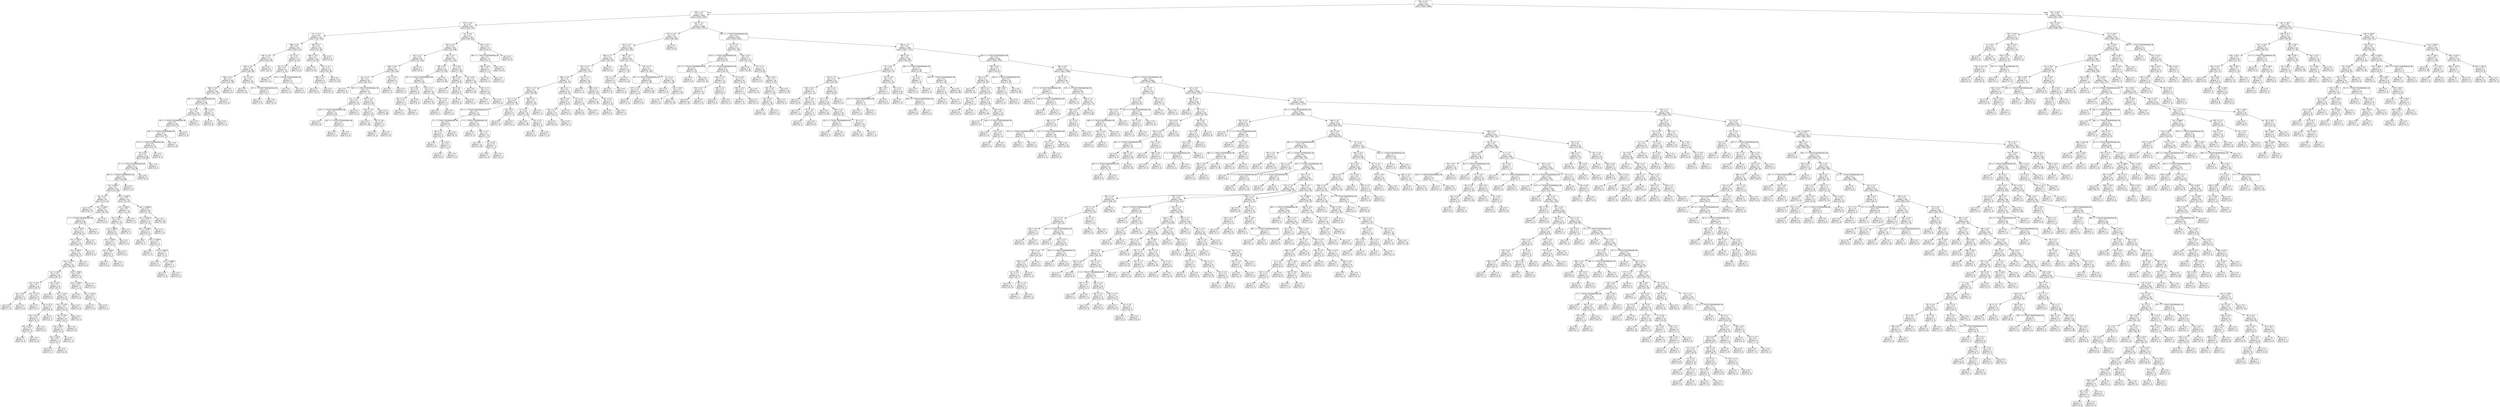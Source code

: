 digraph Tree {
node [shape=box, style="rounded", color="black", fontname=helvetica] ;
edge [fontname=helvetica] ;
0 [label="382 <= 15.2\ngini = 0.5\nsamples = 3677\nvalue = [2842, 2889]"] ;
1 [label="139 <= -4.7\ngini = 0.5\nsamples = 3009\nvalue = [2225, 2487]"] ;
0 -> 1 [labeldistance=2.5, labelangle=45, headlabel="True"] ;
2 [label="275 <= -4.9\ngini = 0.5\nsamples = 421\nvalue = [253, 416]"] ;
1 -> 2 ;
3 [label="171 <= -5.0\ngini = 0.5\nsamples = 214\nvalue = [197, 153]"] ;
2 -> 3 ;
4 [label="388 <= 0.9\ngini = 0.5\nsamples = 181\nvalue = [184, 114]"] ;
3 -> 4 ;
5 [label="355 <= -5.0\ngini = 0.5\nsamples = 170\nvalue = [181, 99]"] ;
4 -> 5 ;
6 [label="345 <= -5.3\ngini = 0.5\nsamples = 161\nvalue = [161, 99]"] ;
5 -> 6 ;
7 [label="296 <= -5.2\ngini = 0.5\nsamples = 149\nvalue = [157, 83]"] ;
6 -> 7 ;
8 [label="384 <= -5.8\ngini = 0.4\nsamples = 146\nvalue = [157, 78]"] ;
7 -> 8 ;
9 [label="324 <= -1.7014117331926443e+38\ngini = 0.5\nsamples = 139\nvalue = [143, 78]"] ;
8 -> 9 ;
10 [label="26 <= -0.2\ngini = 0.4\nsamples = 134\nvalue = [142, 72]"] ;
9 -> 10 ;
11 [label="48 <= -1.7014117331926443e+38\ngini = 0.4\nsamples = 133\nvalue = [142, 70]"] ;
10 -> 11 ;
12 [label="261 <= -1.7014117331926443e+38\ngini = 0.4\nsamples = 130\nvalue = [137, 70]"] ;
11 -> 12 ;
13 [label="123 <= -1.7014117331926443e+38\ngini = 0.5\nsamples = 127\nvalue = [133, 70]"] ;
12 -> 13 ;
14 [label="78 <= 0.8\ngini = 0.4\nsamples = 126\nvalue = [133, 69]"] ;
13 -> 14 ;
15 [label="17 <= -1.7014117331926443e+38\ngini = 0.4\nsamples = 125\nvalue = [133, 68]"] ;
14 -> 15 ;
16 [label="339 <= -1.7014117331926443e+38\ngini = 0.5\nsamples = 122\nvalue = [128, 68]"] ;
15 -> 16 ;
17 [label="rain <= 492.0\ngini = 0.5\nsamples = 121\nvalue = [127, 68]"] ;
16 -> 17 ;
18 [label="rain <= 1.5\ngini = 0.3\nsamples = 87\nvalue = [113, 24]"] ;
17 -> 18 ;
19 [label="gini = 0.0\nsamples = 33\nvalue = [51, 0]"] ;
18 -> 19 ;
20 [label="rain <= 358.0\ngini = 0.4\nsamples = 54\nvalue = [62, 24]"] ;
18 -> 20 ;
21 [label="0 <= -1.7014117331926443e+38\ngini = 0.4\nsamples = 48\nvalue = [48, 24]"] ;
20 -> 21 ;
22 [label="rain <= 319.5\ngini = 0.4\nsamples = 47\nvalue = [48, 22]"] ;
21 -> 22 ;
23 [label="rain <= 281.0\ngini = 0.4\nsamples = 44\nvalue = [48, 17]"] ;
22 -> 23 ;
24 [label="rain <= 244.5\ngini = 0.4\nsamples = 42\nvalue = [43, 17]"] ;
23 -> 24 ;
25 [label="rain <= 175.0\ngini = 0.4\nsamples = 41\nvalue = [43, 15]"] ;
24 -> 25 ;
26 [label="rain <= 23.5\ngini = 0.4\nsamples = 36\nvalue = [39, 12]"] ;
25 -> 26 ;
27 [label="rain <= 13.0\ngini = 0.4\nsamples = 16\nvalue = [19, 9]"] ;
26 -> 27 ;
28 [label="rain <= 3.0\ngini = 0.3\nsamples = 8\nvalue = [11, 2]"] ;
27 -> 28 ;
29 [label="gini = 0.3\nsamples = 6\nvalue = [7, 2]"] ;
28 -> 29 ;
30 [label="gini = 0.0\nsamples = 2\nvalue = [4, 0]"] ;
28 -> 30 ;
31 [label="rain <= 17.0\ngini = 0.5\nsamples = 8\nvalue = [8, 7]"] ;
27 -> 31 ;
32 [label="gini = 0.0\nsamples = 1\nvalue = [0, 1]"] ;
31 -> 32 ;
33 [label="rain <= 22.5\ngini = 0.5\nsamples = 7\nvalue = [8, 6]"] ;
31 -> 33 ;
34 [label="rain <= 21.5\ngini = 0.5\nsamples = 4\nvalue = [5, 5]"] ;
33 -> 34 ;
35 [label="rain <= 20.0\ngini = 0.5\nsamples = 3\nvalue = [5, 3]"] ;
34 -> 35 ;
36 [label="gini = 0.5\nsamples = 2\nvalue = [3, 3]"] ;
35 -> 36 ;
37 [label="gini = 0.0\nsamples = 1\nvalue = [2, 0]"] ;
35 -> 37 ;
38 [label="gini = 0.0\nsamples = 1\nvalue = [0, 2]"] ;
34 -> 38 ;
39 [label="gini = 0.4\nsamples = 3\nvalue = [3, 1]"] ;
33 -> 39 ;
40 [label="rain <= 34.5\ngini = 0.2\nsamples = 20\nvalue = [20, 3]"] ;
26 -> 40 ;
41 [label="gini = 0.0\nsamples = 6\nvalue = [6, 0]"] ;
40 -> 41 ;
42 [label="rain <= 131.5\ngini = 0.3\nsamples = 14\nvalue = [14, 3]"] ;
40 -> 42 ;
43 [label="rain <= 119.0\ngini = 0.4\nsamples = 11\nvalue = [10, 3]"] ;
42 -> 43 ;
44 [label="rain <= 70.0\ngini = 0.3\nsamples = 10\nvalue = [10, 2]"] ;
43 -> 44 ;
45 [label="rain <= 66.5\ngini = 0.4\nsamples = 6\nvalue = [5, 2]"] ;
44 -> 45 ;
46 [label="rain <= 48.0\ngini = 0.3\nsamples = 4\nvalue = [4, 1]"] ;
45 -> 46 ;
47 [label="gini = 0.4\nsamples = 2\nvalue = [2, 1]"] ;
46 -> 47 ;
48 [label="gini = 0.0\nsamples = 2\nvalue = [2, 0]"] ;
46 -> 48 ;
49 [label="gini = 0.5\nsamples = 2\nvalue = [1, 1]"] ;
45 -> 49 ;
50 [label="gini = 0.0\nsamples = 4\nvalue = [5, 0]"] ;
44 -> 50 ;
51 [label="gini = 0.0\nsamples = 1\nvalue = [0, 1]"] ;
43 -> 51 ;
52 [label="gini = 0.0\nsamples = 3\nvalue = [4, 0]"] ;
42 -> 52 ;
53 [label="rain <= 236.5\ngini = 0.5\nsamples = 5\nvalue = [4, 3]"] ;
25 -> 53 ;
54 [label="rain <= 199.0\ngini = 0.4\nsamples = 4\nvalue = [1, 3]"] ;
53 -> 54 ;
55 [label="gini = 0.0\nsamples = 2\nvalue = [0, 2]"] ;
54 -> 55 ;
56 [label="rain <= 223.0\ngini = 0.5\nsamples = 2\nvalue = [1, 1]"] ;
54 -> 56 ;
57 [label="gini = 0.0\nsamples = 1\nvalue = [1, 0]"] ;
56 -> 57 ;
58 [label="gini = 0.0\nsamples = 1\nvalue = [0, 1]"] ;
56 -> 58 ;
59 [label="gini = 0.0\nsamples = 1\nvalue = [3, 0]"] ;
53 -> 59 ;
60 [label="gini = 0.0\nsamples = 1\nvalue = [0, 2]"] ;
24 -> 60 ;
61 [label="gini = 0.0\nsamples = 2\nvalue = [5, 0]"] ;
23 -> 61 ;
62 [label="gini = 0.0\nsamples = 3\nvalue = [0, 5]"] ;
22 -> 62 ;
63 [label="gini = 0.0\nsamples = 1\nvalue = [0, 2]"] ;
21 -> 63 ;
64 [label="gini = 0.0\nsamples = 6\nvalue = [14, 0]"] ;
20 -> 64 ;
65 [label="rain <= 1190.0\ngini = 0.4\nsamples = 34\nvalue = [14, 44]"] ;
17 -> 65 ;
66 [label="rain <= 905.0\ngini = 0.5\nsamples = 14\nvalue = [11, 13]"] ;
65 -> 66 ;
67 [label="rain <= 635.5\ngini = 0.4\nsamples = 11\nvalue = [4, 13]"] ;
66 -> 67 ;
68 [label="rain <= 586.5\ngini = 0.5\nsamples = 6\nvalue = [4, 6]"] ;
67 -> 68 ;
69 [label="rain <= 529.5\ngini = 0.4\nsamples = 5\nvalue = [2, 6]"] ;
68 -> 69 ;
70 [label="rain <= 509.0\ngini = 0.5\nsamples = 3\nvalue = [2, 2]"] ;
69 -> 70 ;
71 [label="gini = 0.0\nsamples = 2\nvalue = [0, 2]"] ;
70 -> 71 ;
72 [label="gini = 0.0\nsamples = 1\nvalue = [2, 0]"] ;
70 -> 72 ;
73 [label="gini = 0.0\nsamples = 2\nvalue = [0, 4]"] ;
69 -> 73 ;
74 [label="gini = 0.0\nsamples = 1\nvalue = [2, 0]"] ;
68 -> 74 ;
75 [label="gini = 0.0\nsamples = 5\nvalue = [0, 7]"] ;
67 -> 75 ;
76 [label="gini = 0.0\nsamples = 3\nvalue = [7, 0]"] ;
66 -> 76 ;
77 [label="rain <= 2059.0\ngini = 0.2\nsamples = 20\nvalue = [3, 31]"] ;
65 -> 77 ;
78 [label="rain <= 1875.5\ngini = 0.3\nsamples = 10\nvalue = [3, 11]"] ;
77 -> 78 ;
79 [label="rain <= 1299.5\ngini = 0.3\nsamples = 9\nvalue = [2, 11]"] ;
78 -> 79 ;
80 [label="gini = 0.0\nsamples = 5\nvalue = [0, 7]"] ;
79 -> 80 ;
81 [label="rain <= 1358.5\ngini = 0.4\nsamples = 4\nvalue = [2, 4]"] ;
79 -> 81 ;
82 [label="gini = 0.0\nsamples = 1\nvalue = [1, 0]"] ;
81 -> 82 ;
83 [label="rain <= 1494.0\ngini = 0.3\nsamples = 3\nvalue = [1, 4]"] ;
81 -> 83 ;
84 [label="gini = 0.0\nsamples = 1\nvalue = [0, 2]"] ;
83 -> 84 ;
85 [label="rain <= 1668.5\ngini = 0.4\nsamples = 2\nvalue = [1, 2]"] ;
83 -> 85 ;
86 [label="gini = 0.0\nsamples = 1\nvalue = [1, 0]"] ;
85 -> 86 ;
87 [label="gini = 0.0\nsamples = 1\nvalue = [0, 2]"] ;
85 -> 87 ;
88 [label="gini = 0.0\nsamples = 1\nvalue = [1, 0]"] ;
78 -> 88 ;
89 [label="gini = 0.0\nsamples = 10\nvalue = [0, 20]"] ;
77 -> 89 ;
90 [label="gini = 0.0\nsamples = 1\nvalue = [1, 0]"] ;
16 -> 90 ;
91 [label="gini = 0.0\nsamples = 3\nvalue = [5, 0]"] ;
15 -> 91 ;
92 [label="gini = 0.0\nsamples = 1\nvalue = [0, 1]"] ;
14 -> 92 ;
93 [label="gini = 0.0\nsamples = 1\nvalue = [0, 1]"] ;
13 -> 93 ;
94 [label="gini = 0.0\nsamples = 3\nvalue = [4, 0]"] ;
12 -> 94 ;
95 [label="gini = 0.0\nsamples = 3\nvalue = [5, 0]"] ;
11 -> 95 ;
96 [label="gini = 0.0\nsamples = 1\nvalue = [0, 2]"] ;
10 -> 96 ;
97 [label="156 <= -5.5\ngini = 0.2\nsamples = 5\nvalue = [1, 6]"] ;
9 -> 97 ;
98 [label="gini = 0.0\nsamples = 4\nvalue = [0, 6]"] ;
97 -> 98 ;
99 [label="gini = 0.0\nsamples = 1\nvalue = [1, 0]"] ;
97 -> 99 ;
100 [label="gini = 0.0\nsamples = 7\nvalue = [14, 0]"] ;
8 -> 100 ;
101 [label="gini = 0.0\nsamples = 3\nvalue = [0, 5]"] ;
7 -> 101 ;
102 [label="121 <= -4.6\ngini = 0.3\nsamples = 12\nvalue = [4, 16]"] ;
6 -> 102 ;
103 [label="gini = 0.0\nsamples = 9\nvalue = [0, 15]"] ;
102 -> 103 ;
104 [label="49 <= -1.7014117331926443e+38\ngini = 0.3\nsamples = 3\nvalue = [4, 1]"] ;
102 -> 104 ;
105 [label="gini = 0.0\nsamples = 2\nvalue = [4, 0]"] ;
104 -> 105 ;
106 [label="gini = 0.0\nsamples = 1\nvalue = [0, 1]"] ;
104 -> 106 ;
107 [label="gini = 0.0\nsamples = 9\nvalue = [20, 0]"] ;
5 -> 107 ;
108 [label="81 <= 0.2\ngini = 0.3\nsamples = 11\nvalue = [3, 15]"] ;
4 -> 108 ;
109 [label="222 <= 1.6\ngini = 0.1\nsamples = 9\nvalue = [1, 15]"] ;
108 -> 109 ;
110 [label="gini = 0.0\nsamples = 7\nvalue = [0, 13]"] ;
109 -> 110 ;
111 [label="46 <= -1.7014117331926443e+38\ngini = 0.4\nsamples = 2\nvalue = [1, 2]"] ;
109 -> 111 ;
112 [label="gini = 0.0\nsamples = 1\nvalue = [1, 0]"] ;
111 -> 112 ;
113 [label="gini = 0.0\nsamples = 1\nvalue = [0, 2]"] ;
111 -> 113 ;
114 [label="gini = 0.0\nsamples = 2\nvalue = [2, 0]"] ;
108 -> 114 ;
115 [label="345 <= 0.7\ngini = 0.4\nsamples = 33\nvalue = [13, 39]"] ;
3 -> 115 ;
116 [label="106 <= -4.9\ngini = 0.3\nsamples = 30\nvalue = [10, 39]"] ;
115 -> 116 ;
117 [label="gini = 0.0\nsamples = 14\nvalue = [0, 21]"] ;
116 -> 117 ;
118 [label="251 <= -4.7\ngini = 0.5\nsamples = 16\nvalue = [10, 18]"] ;
116 -> 118 ;
119 [label="388 <= -1.0\ngini = 0.3\nsamples = 6\nvalue = [10, 2]"] ;
118 -> 119 ;
120 [label="gini = 0.0\nsamples = 5\nvalue = [10, 0]"] ;
119 -> 120 ;
121 [label="gini = 0.0\nsamples = 1\nvalue = [0, 2]"] ;
119 -> 121 ;
122 [label="gini = 0.0\nsamples = 10\nvalue = [0, 16]"] ;
118 -> 122 ;
123 [label="gini = 0.0\nsamples = 3\nvalue = [3, 0]"] ;
115 -> 123 ;
124 [label="101 <= 9.5\ngini = 0.3\nsamples = 207\nvalue = [56, 263]"] ;
2 -> 124 ;
125 [label="319 <= -0.3\ngini = 0.2\nsamples = 193\nvalue = [42, 258]"] ;
124 -> 125 ;
126 [label="331 <= 1.6\ngini = 0.3\nsamples = 96\nvalue = [31, 118]"] ;
125 -> 126 ;
127 [label="198 <= -0.9\ngini = 0.3\nsamples = 92\nvalue = [25, 118]"] ;
126 -> 127 ;
128 [label="rain <= 1.5\ngini = 0.2\nsamples = 83\nvalue = [18, 111]"] ;
127 -> 128 ;
129 [label="gini = 0.0\nsamples = 8\nvalue = [11, 0]"] ;
128 -> 129 ;
130 [label="155 <= -1.7014117331926443e+38\ngini = 0.1\nsamples = 75\nvalue = [7, 111]"] ;
128 -> 130 ;
131 [label="171 <= -1.1\ngini = 0.4\nsamples = 14\nvalue = [5, 14]"] ;
130 -> 131 ;
132 [label="118 <= -1.7014117331926443e+38\ngini = 0.2\nsamples = 12\nvalue = [2, 14]"] ;
131 -> 132 ;
133 [label="gini = 0.0\nsamples = 9\nvalue = [0, 13]"] ;
132 -> 133 ;
134 [label="352 <= -1.7014117331926443e+38\ngini = 0.4\nsamples = 3\nvalue = [2, 1]"] ;
132 -> 134 ;
135 [label="gini = 0.0\nsamples = 1\nvalue = [0, 1]"] ;
134 -> 135 ;
136 [label="gini = 0.0\nsamples = 2\nvalue = [2, 0]"] ;
134 -> 136 ;
137 [label="gini = 0.0\nsamples = 2\nvalue = [3, 0]"] ;
131 -> 137 ;
138 [label="105 <= -2.9\ngini = 0.0\nsamples = 61\nvalue = [2, 97]"] ;
130 -> 138 ;
139 [label="301 <= -3.9\ngini = 0.1\nsamples = 22\nvalue = [2, 31]"] ;
138 -> 139 ;
140 [label="gini = 0.0\nsamples = 19\nvalue = [0, 30]"] ;
139 -> 140 ;
141 [label="102 <= -4.6\ngini = 0.4\nsamples = 3\nvalue = [2, 1]"] ;
139 -> 141 ;
142 [label="gini = 0.0\nsamples = 1\nvalue = [0, 1]"] ;
141 -> 142 ;
143 [label="gini = 0.0\nsamples = 2\nvalue = [2, 0]"] ;
141 -> 143 ;
144 [label="gini = 0.0\nsamples = 39\nvalue = [0, 66]"] ;
138 -> 144 ;
145 [label="115 <= -0.4\ngini = 0.5\nsamples = 9\nvalue = [7, 7]"] ;
127 -> 145 ;
146 [label="gini = 0.0\nsamples = 5\nvalue = [7, 0]"] ;
145 -> 146 ;
147 [label="gini = 0.0\nsamples = 4\nvalue = [0, 7]"] ;
145 -> 147 ;
148 [label="gini = 0.0\nsamples = 4\nvalue = [6, 0]"] ;
126 -> 148 ;
149 [label="191 <= 2.5\ngini = 0.1\nsamples = 97\nvalue = [11, 140]"] ;
125 -> 149 ;
150 [label="109 <= 0.4\ngini = 0.1\nsamples = 68\nvalue = [4, 104]"] ;
149 -> 150 ;
151 [label="327 <= -1.7014117331926443e+38\ngini = 0.2\nsamples = 27\nvalue = [4, 36]"] ;
150 -> 151 ;
152 [label="95 <= 0.9\ngini = 0.5\nsamples = 6\nvalue = [3, 4]"] ;
151 -> 152 ;
153 [label="267 <= 2.1\ngini = 0.4\nsamples = 4\nvalue = [3, 1]"] ;
152 -> 153 ;
154 [label="gini = 0.0\nsamples = 3\nvalue = [3, 0]"] ;
153 -> 154 ;
155 [label="gini = 0.0\nsamples = 1\nvalue = [0, 1]"] ;
153 -> 155 ;
156 [label="gini = 0.0\nsamples = 2\nvalue = [0, 3]"] ;
152 -> 156 ;
157 [label="243 <= 1.0\ngini = 0.1\nsamples = 21\nvalue = [1, 32]"] ;
151 -> 157 ;
158 [label="gini = 0.0\nsamples = 19\nvalue = [0, 31]"] ;
157 -> 158 ;
159 [label="201 <= 1.0\ngini = 0.5\nsamples = 2\nvalue = [1, 1]"] ;
157 -> 159 ;
160 [label="gini = 0.0\nsamples = 1\nvalue = [0, 1]"] ;
159 -> 160 ;
161 [label="gini = 0.0\nsamples = 1\nvalue = [1, 0]"] ;
159 -> 161 ;
162 [label="gini = 0.0\nsamples = 41\nvalue = [0, 68]"] ;
150 -> 162 ;
163 [label="70 <= 4.0\ngini = 0.3\nsamples = 29\nvalue = [7, 36]"] ;
149 -> 163 ;
164 [label="238 <= 3.6\ngini = 0.5\nsamples = 8\nvalue = [6, 8]"] ;
163 -> 164 ;
165 [label="gini = 0.0\nsamples = 3\nvalue = [0, 7]"] ;
164 -> 165 ;
166 [label="38 <= 4.8\ngini = 0.2\nsamples = 5\nvalue = [6, 1]"] ;
164 -> 166 ;
167 [label="gini = 0.0\nsamples = 4\nvalue = [6, 0]"] ;
166 -> 167 ;
168 [label="gini = 0.0\nsamples = 1\nvalue = [0, 1]"] ;
166 -> 168 ;
169 [label="141 <= 6.4\ngini = 0.1\nsamples = 21\nvalue = [1, 28]"] ;
163 -> 169 ;
170 [label="gini = 0.0\nsamples = 13\nvalue = [0, 20]"] ;
169 -> 170 ;
171 [label="230 <= 7.1\ngini = 0.2\nsamples = 8\nvalue = [1, 8]"] ;
169 -> 171 ;
172 [label="gini = 0.0\nsamples = 1\nvalue = [1, 0]"] ;
171 -> 172 ;
173 [label="gini = 0.0\nsamples = 7\nvalue = [0, 8]"] ;
171 -> 173 ;
174 [label="345 <= 13.7\ngini = 0.4\nsamples = 14\nvalue = [14, 5]"] ;
124 -> 174 ;
175 [label="382 <= -1.7014117331926443e+38\ngini = 0.1\nsamples = 10\nvalue = [14, 1]"] ;
174 -> 175 ;
176 [label="189 <= 12.0\ngini = 0.5\nsamples = 2\nvalue = [1, 1]"] ;
175 -> 176 ;
177 [label="gini = 0.0\nsamples = 1\nvalue = [0, 1]"] ;
176 -> 177 ;
178 [label="gini = 0.0\nsamples = 1\nvalue = [1, 0]"] ;
176 -> 178 ;
179 [label="gini = 0.0\nsamples = 8\nvalue = [13, 0]"] ;
175 -> 179 ;
180 [label="gini = 0.0\nsamples = 4\nvalue = [0, 4]"] ;
174 -> 180 ;
181 [label="163 <= -5.2\ngini = 0.5\nsamples = 2588\nvalue = [1972, 2071]"] ;
1 -> 181 ;
182 [label="273 <= 14.4\ngini = 0.3\nsamples = 187\nvalue = [58, 229]"] ;
181 -> 182 ;
183 [label="242 <= -2.1\ngini = 0.3\nsamples = 183\nvalue = [52, 229]"] ;
182 -> 183 ;
184 [label="390 <= 7.4\ngini = 0.4\nsamples = 94\nvalue = [40, 112]"] ;
183 -> 184 ;
185 [label="264 <= -0.7\ngini = 0.4\nsamples = 91\nvalue = [37, 112]"] ;
184 -> 185 ;
186 [label="308 <= -0.9\ngini = 0.4\nsamples = 71\nvalue = [35, 78]"] ;
185 -> 186 ;
187 [label="293 <= -1.5\ngini = 0.3\nsamples = 52\nvalue = [19, 66]"] ;
186 -> 187 ;
188 [label="213 <= -2.5\ngini = 0.5\nsamples = 28\nvalue = [17, 23]"] ;
187 -> 188 ;
189 [label="315 <= -1.7014117331926443e+38\ngini = 0.4\nsamples = 22\nvalue = [10, 22]"] ;
188 -> 189 ;
190 [label="2 <= -1.7014117331926443e+38\ngini = 0.5\nsamples = 8\nvalue = [7, 5]"] ;
189 -> 190 ;
191 [label="38 <= 1.5\ngini = 0.4\nsamples = 4\nvalue = [2, 5]"] ;
190 -> 191 ;
192 [label="gini = 0.0\nsamples = 1\nvalue = [1, 0]"] ;
191 -> 192 ;
193 [label="79 <= 6.5\ngini = 0.3\nsamples = 3\nvalue = [1, 5]"] ;
191 -> 193 ;
194 [label="gini = 0.0\nsamples = 2\nvalue = [0, 5]"] ;
193 -> 194 ;
195 [label="gini = 0.0\nsamples = 1\nvalue = [1, 0]"] ;
193 -> 195 ;
196 [label="gini = 0.0\nsamples = 4\nvalue = [5, 0]"] ;
190 -> 196 ;
197 [label="3 <= -1.7014117331926443e+38\ngini = 0.3\nsamples = 14\nvalue = [3, 17]"] ;
189 -> 197 ;
198 [label="gini = 0.0\nsamples = 2\nvalue = [2, 0]"] ;
197 -> 198 ;
199 [label="245 <= -3.7\ngini = 0.1\nsamples = 12\nvalue = [1, 17]"] ;
197 -> 199 ;
200 [label="gini = 0.0\nsamples = 10\nvalue = [0, 16]"] ;
199 -> 200 ;
201 [label="15 <= -3.4\ngini = 0.5\nsamples = 2\nvalue = [1, 1]"] ;
199 -> 201 ;
202 [label="gini = 0.0\nsamples = 1\nvalue = [1, 0]"] ;
201 -> 202 ;
203 [label="gini = 0.0\nsamples = 1\nvalue = [0, 1]"] ;
201 -> 203 ;
204 [label="132 <= 6.7\ngini = 0.2\nsamples = 6\nvalue = [7, 1]"] ;
188 -> 204 ;
205 [label="gini = 0.0\nsamples = 5\nvalue = [7, 0]"] ;
204 -> 205 ;
206 [label="gini = 0.0\nsamples = 1\nvalue = [0, 1]"] ;
204 -> 206 ;
207 [label="384 <= 2.7\ngini = 0.1\nsamples = 24\nvalue = [2, 43]"] ;
187 -> 207 ;
208 [label="17 <= 2.2\ngini = 0.0\nsamples = 23\nvalue = [1, 43]"] ;
207 -> 208 ;
209 [label="gini = 0.0\nsamples = 19\nvalue = [0, 39]"] ;
208 -> 209 ;
210 [label="231 <= 2.2\ngini = 0.3\nsamples = 4\nvalue = [1, 4]"] ;
208 -> 210 ;
211 [label="gini = 0.0\nsamples = 3\nvalue = [0, 4]"] ;
210 -> 211 ;
212 [label="gini = 0.0\nsamples = 1\nvalue = [1, 0]"] ;
210 -> 212 ;
213 [label="gini = 0.0\nsamples = 1\nvalue = [1, 0]"] ;
207 -> 213 ;
214 [label="148 <= 0.1\ngini = 0.5\nsamples = 19\nvalue = [16, 12]"] ;
186 -> 214 ;
215 [label="106 <= -0.5\ngini = 0.3\nsamples = 12\nvalue = [15, 3]"] ;
214 -> 215 ;
216 [label="357 <= 1.5\ngini = 0.1\nsamples = 10\nvalue = [15, 1]"] ;
215 -> 216 ;
217 [label="gini = 0.0\nsamples = 9\nvalue = [15, 0]"] ;
216 -> 217 ;
218 [label="gini = 0.0\nsamples = 1\nvalue = [0, 1]"] ;
216 -> 218 ;
219 [label="gini = 0.0\nsamples = 2\nvalue = [0, 2]"] ;
215 -> 219 ;
220 [label="24 <= 2.6\ngini = 0.2\nsamples = 7\nvalue = [1, 9]"] ;
214 -> 220 ;
221 [label="gini = 0.0\nsamples = 6\nvalue = [0, 9]"] ;
220 -> 221 ;
222 [label="gini = 0.0\nsamples = 1\nvalue = [1, 0]"] ;
220 -> 222 ;
223 [label="310 <= -1.3\ngini = 0.1\nsamples = 20\nvalue = [2, 34]"] ;
185 -> 223 ;
224 [label="gini = 0.0\nsamples = 1\nvalue = [1, 0]"] ;
223 -> 224 ;
225 [label="398 <= 1.6\ngini = 0.1\nsamples = 19\nvalue = [1, 34]"] ;
223 -> 225 ;
226 [label="gini = 0.0\nsamples = 15\nvalue = [0, 29]"] ;
225 -> 226 ;
227 [label="191 <= 1.8\ngini = 0.3\nsamples = 4\nvalue = [1, 5]"] ;
225 -> 227 ;
228 [label="gini = 0.0\nsamples = 3\nvalue = [0, 5]"] ;
227 -> 228 ;
229 [label="gini = 0.0\nsamples = 1\nvalue = [1, 0]"] ;
227 -> 229 ;
230 [label="gini = 0.0\nsamples = 3\nvalue = [3, 0]"] ;
184 -> 230 ;
231 [label="299 <= -2.3\ngini = 0.2\nsamples = 89\nvalue = [12, 117]"] ;
183 -> 231 ;
232 [label="59 <= 0.2\ngini = 0.5\nsamples = 10\nvalue = [7, 13]"] ;
231 -> 232 ;
233 [label="297 <= -1.5\ngini = 0.4\nsamples = 6\nvalue = [7, 3]"] ;
232 -> 233 ;
234 [label="gini = 0.0\nsamples = 5\nvalue = [7, 0]"] ;
233 -> 234 ;
235 [label="gini = 0.0\nsamples = 1\nvalue = [0, 3]"] ;
233 -> 235 ;
236 [label="gini = 0.0\nsamples = 4\nvalue = [0, 10]"] ;
232 -> 236 ;
237 [label="178 <= 1.9\ngini = 0.1\nsamples = 79\nvalue = [5, 104]"] ;
231 -> 237 ;
238 [label="80 <= -1.7014117331926443e+38\ngini = 0.0\nsamples = 61\nvalue = [1, 85]"] ;
237 -> 238 ;
239 [label="137 <= -0.2\ngini = 0.3\nsamples = 5\nvalue = [1, 5]"] ;
238 -> 239 ;
240 [label="gini = 0.0\nsamples = 1\nvalue = [1, 0]"] ;
239 -> 240 ;
241 [label="gini = 0.0\nsamples = 4\nvalue = [0, 5]"] ;
239 -> 241 ;
242 [label="gini = 0.0\nsamples = 56\nvalue = [0, 80]"] ;
238 -> 242 ;
243 [label="72 <= 2.4\ngini = 0.3\nsamples = 18\nvalue = [4, 19]"] ;
237 -> 243 ;
244 [label="gini = 0.0\nsamples = 3\nvalue = [3, 0]"] ;
243 -> 244 ;
245 [label="rain <= 18.5\ngini = 0.1\nsamples = 15\nvalue = [1, 19]"] ;
243 -> 245 ;
246 [label="gini = 0.0\nsamples = 1\nvalue = [1, 0]"] ;
245 -> 246 ;
247 [label="gini = 0.0\nsamples = 14\nvalue = [0, 19]"] ;
245 -> 247 ;
248 [label="gini = 0.0\nsamples = 4\nvalue = [6, 0]"] ;
182 -> 248 ;
249 [label="261 <= -1.7014117331926443e+38\ngini = 0.5\nsamples = 2401\nvalue = [1914, 1842]"] ;
181 -> 249 ;
250 [label="277 <= 0.3\ngini = 0.3\nsamples = 111\nvalue = [37, 135]"] ;
249 -> 250 ;
251 [label="118 <= -1.7014117331926443e+38\ngini = 0.5\nsamples = 39\nvalue = [28, 24]"] ;
250 -> 251 ;
252 [label="347 <= -1.7014117331926443e+38\ngini = 0.3\nsamples = 9\nvalue = [2, 10]"] ;
251 -> 252 ;
253 [label="gini = 0.0\nsamples = 1\nvalue = [2, 0]"] ;
252 -> 253 ;
254 [label="gini = 0.0\nsamples = 8\nvalue = [0, 10]"] ;
252 -> 254 ;
255 [label="277 <= -1.7014117331926443e+38\ngini = 0.5\nsamples = 30\nvalue = [26, 14]"] ;
251 -> 255 ;
256 [label="346 <= -1.0\ngini = 0.5\nsamples = 14\nvalue = [7, 12]"] ;
255 -> 256 ;
257 [label="278 <= -0.7\ngini = 0.2\nsamples = 9\nvalue = [1, 10]"] ;
256 -> 257 ;
258 [label="gini = 0.0\nsamples = 8\nvalue = [0, 10]"] ;
257 -> 258 ;
259 [label="gini = 0.0\nsamples = 1\nvalue = [1, 0]"] ;
257 -> 259 ;
260 [label="259 <= 1.0\ngini = 0.4\nsamples = 5\nvalue = [6, 2]"] ;
256 -> 260 ;
261 [label="gini = 0.0\nsamples = 3\nvalue = [6, 0]"] ;
260 -> 261 ;
262 [label="gini = 0.0\nsamples = 2\nvalue = [0, 2]"] ;
260 -> 262 ;
263 [label="47 <= -0.9\ngini = 0.2\nsamples = 16\nvalue = [19, 2]"] ;
255 -> 263 ;
264 [label="340 <= -1.0\ngini = 0.3\nsamples = 7\nvalue = [7, 2]"] ;
263 -> 264 ;
265 [label="gini = 0.0\nsamples = 5\nvalue = [7, 0]"] ;
264 -> 265 ;
266 [label="gini = 0.0\nsamples = 2\nvalue = [0, 2]"] ;
264 -> 266 ;
267 [label="gini = 0.0\nsamples = 9\nvalue = [12, 0]"] ;
263 -> 267 ;
268 [label="125 <= 2.6\ngini = 0.1\nsamples = 72\nvalue = [9, 111]"] ;
250 -> 268 ;
269 [label="gini = 0.0\nsamples = 30\nvalue = [0, 50]"] ;
268 -> 269 ;
270 [label="277 <= 2.7\ngini = 0.2\nsamples = 42\nvalue = [9, 61]"] ;
268 -> 270 ;
271 [label="gini = 0.0\nsamples = 2\nvalue = [2, 0]"] ;
270 -> 271 ;
272 [label="284 <= 6.4\ngini = 0.2\nsamples = 40\nvalue = [7, 61]"] ;
270 -> 272 ;
273 [label="291 <= 4.9\ngini = 0.4\nsamples = 14\nvalue = [7, 16]"] ;
272 -> 273 ;
274 [label="318 <= 5.8\ngini = 0.1\nsamples = 10\nvalue = [1, 16]"] ;
273 -> 274 ;
275 [label="gini = 0.0\nsamples = 9\nvalue = [0, 16]"] ;
274 -> 275 ;
276 [label="gini = 0.0\nsamples = 1\nvalue = [1, 0]"] ;
274 -> 276 ;
277 [label="gini = 0.0\nsamples = 4\nvalue = [6, 0]"] ;
273 -> 277 ;
278 [label="gini = 0.0\nsamples = 26\nvalue = [0, 45]"] ;
272 -> 278 ;
279 [label="369 <= -5.1\ngini = 0.5\nsamples = 2290\nvalue = [1877, 1707]"] ;
249 -> 279 ;
280 [label="348 <= 0.3\ngini = 0.3\nsamples = 106\nvalue = [36, 137]"] ;
279 -> 280 ;
281 [label="23 <= 0.9\ngini = 0.4\nsamples = 72\nvalue = [34, 73]"] ;
280 -> 281 ;
282 [label="144 <= -1.3\ngini = 0.4\nsamples = 55\nvalue = [20, 63]"] ;
281 -> 282 ;
283 [label="364 <= -5.5\ngini = 0.5\nsamples = 15\nvalue = [11, 11]"] ;
282 -> 283 ;
284 [label="gini = 0.0\nsamples = 3\nvalue = [6, 0]"] ;
283 -> 284 ;
285 [label="316 <= -4.1\ngini = 0.4\nsamples = 12\nvalue = [5, 11]"] ;
283 -> 285 ;
286 [label="gini = 0.0\nsamples = 7\nvalue = [0, 10]"] ;
285 -> 286 ;
287 [label="34 <= -4.4\ngini = 0.3\nsamples = 5\nvalue = [5, 1]"] ;
285 -> 287 ;
288 [label="gini = 0.0\nsamples = 1\nvalue = [0, 1]"] ;
287 -> 288 ;
289 [label="gini = 0.0\nsamples = 4\nvalue = [5, 0]"] ;
287 -> 289 ;
290 [label="315 <= 1.6\ngini = 0.3\nsamples = 40\nvalue = [9, 52]"] ;
282 -> 290 ;
291 [label="44 <= -0.2\ngini = 0.2\nsamples = 38\nvalue = [6, 52]"] ;
290 -> 291 ;
292 [label="gini = 0.0\nsamples = 20\nvalue = [0, 30]"] ;
291 -> 292 ;
293 [label="209 <= -0.1\ngini = 0.3\nsamples = 18\nvalue = [6, 22]"] ;
291 -> 293 ;
294 [label="213 <= -1.7014117331926443e+38\ngini = 0.3\nsamples = 4\nvalue = [5, 1]"] ;
293 -> 294 ;
295 [label="gini = 0.0\nsamples = 1\nvalue = [0, 1]"] ;
294 -> 295 ;
296 [label="gini = 0.0\nsamples = 3\nvalue = [5, 0]"] ;
294 -> 296 ;
297 [label="78 <= 1.2\ngini = 0.1\nsamples = 14\nvalue = [1, 21]"] ;
293 -> 297 ;
298 [label="gini = 0.0\nsamples = 13\nvalue = [0, 21]"] ;
297 -> 298 ;
299 [label="gini = 0.0\nsamples = 1\nvalue = [1, 0]"] ;
297 -> 299 ;
300 [label="gini = 0.0\nsamples = 2\nvalue = [3, 0]"] ;
290 -> 300 ;
301 [label="324 <= 1.6\ngini = 0.5\nsamples = 17\nvalue = [14, 10]"] ;
281 -> 301 ;
302 [label="286 <= 0.7\ngini = 0.1\nsamples = 7\nvalue = [12, 1]"] ;
301 -> 302 ;
303 [label="257 <= -1.7014117331926443e+38\ngini = 0.4\nsamples = 2\nvalue = [2, 1]"] ;
302 -> 303 ;
304 [label="gini = 0.0\nsamples = 1\nvalue = [2, 0]"] ;
303 -> 304 ;
305 [label="gini = 0.0\nsamples = 1\nvalue = [0, 1]"] ;
303 -> 305 ;
306 [label="gini = 0.0\nsamples = 5\nvalue = [10, 0]"] ;
302 -> 306 ;
307 [label="79 <= 1.3\ngini = 0.3\nsamples = 10\nvalue = [2, 9]"] ;
301 -> 307 ;
308 [label="gini = 0.0\nsamples = 1\nvalue = [1, 0]"] ;
307 -> 308 ;
309 [label="349 <= -1.7014117331926443e+38\ngini = 0.2\nsamples = 9\nvalue = [1, 9]"] ;
307 -> 309 ;
310 [label="gini = 0.0\nsamples = 8\nvalue = [0, 9]"] ;
309 -> 310 ;
311 [label="gini = 0.0\nsamples = 1\nvalue = [1, 0]"] ;
309 -> 311 ;
312 [label="308 <= -1.7014117331926443e+38\ngini = 0.1\nsamples = 34\nvalue = [2, 64]"] ;
280 -> 312 ;
313 [label="72 <= 4.7\ngini = 0.4\nsamples = 2\nvalue = [1, 2]"] ;
312 -> 313 ;
314 [label="gini = 0.0\nsamples = 1\nvalue = [0, 2]"] ;
313 -> 314 ;
315 [label="gini = 0.0\nsamples = 1\nvalue = [1, 0]"] ;
313 -> 315 ;
316 [label="200 <= -1.7014117331926443e+38\ngini = 0.0\nsamples = 32\nvalue = [1, 62]"] ;
312 -> 316 ;
317 [label="11 <= 3.5\ngini = 0.3\nsamples = 4\nvalue = [1, 4]"] ;
316 -> 317 ;
318 [label="gini = 0.0\nsamples = 3\nvalue = [0, 4]"] ;
317 -> 318 ;
319 [label="gini = 0.0\nsamples = 1\nvalue = [1, 0]"] ;
317 -> 319 ;
320 [label="gini = 0.0\nsamples = 28\nvalue = [0, 58]"] ;
316 -> 320 ;
321 [label="259 <= -1.7014117331926443e+38\ngini = 0.5\nsamples = 2184\nvalue = [1841, 1570]"] ;
279 -> 321 ;
322 [label="399 <= 0.6\ngini = 0.3\nsamples = 71\nvalue = [20, 87]"] ;
321 -> 322 ;
323 [label="96 <= -2.7\ngini = 0.4\nsamples = 39\nvalue = [19, 38]"] ;
322 -> 323 ;
324 [label="gini = 0.0\nsamples = 8\nvalue = [0, 11]"] ;
323 -> 324 ;
325 [label="186 <= -1.2\ngini = 0.5\nsamples = 31\nvalue = [19, 27]"] ;
323 -> 325 ;
326 [label="18 <= 0.2\ngini = 0.2\nsamples = 7\nvalue = [10, 1]"] ;
325 -> 326 ;
327 [label="gini = 0.0\nsamples = 6\nvalue = [10, 0]"] ;
326 -> 327 ;
328 [label="gini = 0.0\nsamples = 1\nvalue = [0, 1]"] ;
326 -> 328 ;
329 [label="289 <= -0.2\ngini = 0.4\nsamples = 24\nvalue = [9, 26]"] ;
325 -> 329 ;
330 [label="gini = 0.0\nsamples = 11\nvalue = [0, 18]"] ;
329 -> 330 ;
331 [label="136 <= 0.2\ngini = 0.5\nsamples = 13\nvalue = [9, 8]"] ;
329 -> 331 ;
332 [label="gini = 0.0\nsamples = 5\nvalue = [7, 0]"] ;
331 -> 332 ;
333 [label="348 <= -1.7014117331926443e+38\ngini = 0.3\nsamples = 8\nvalue = [2, 8]"] ;
331 -> 333 ;
334 [label="gini = 0.0\nsamples = 1\nvalue = [1, 0]"] ;
333 -> 334 ;
335 [label="276 <= 0.3\ngini = 0.2\nsamples = 7\nvalue = [1, 8]"] ;
333 -> 335 ;
336 [label="gini = 0.0\nsamples = 1\nvalue = [1, 0]"] ;
335 -> 336 ;
337 [label="gini = 0.0\nsamples = 6\nvalue = [0, 8]"] ;
335 -> 337 ;
338 [label="105 <= -1.7014117331926443e+38\ngini = 0.0\nsamples = 32\nvalue = [1, 49]"] ;
322 -> 338 ;
339 [label="389 <= 9.9\ngini = 0.4\nsamples = 2\nvalue = [1, 3]"] ;
338 -> 339 ;
340 [label="gini = 0.0\nsamples = 1\nvalue = [1, 0]"] ;
339 -> 340 ;
341 [label="gini = 0.0\nsamples = 1\nvalue = [0, 3]"] ;
339 -> 341 ;
342 [label="gini = 0.0\nsamples = 30\nvalue = [0, 46]"] ;
338 -> 342 ;
343 [label="355 <= -4.9\ngini = 0.5\nsamples = 2113\nvalue = [1821, 1483]"] ;
321 -> 343 ;
344 [label="99 <= -2.3\ngini = 0.4\nsamples = 65\nvalue = [27, 77]"] ;
343 -> 344 ;
345 [label="171 <= -1.7014117331926443e+38\ngini = 0.3\nsamples = 7\nvalue = [13, 3]"] ;
344 -> 345 ;
346 [label="gini = 0.0\nsamples = 1\nvalue = [0, 2]"] ;
345 -> 346 ;
347 [label="364 <= -1.7014117331926443e+38\ngini = 0.1\nsamples = 6\nvalue = [13, 1]"] ;
345 -> 347 ;
348 [label="gini = 0.0\nsamples = 1\nvalue = [0, 1]"] ;
347 -> 348 ;
349 [label="gini = 0.0\nsamples = 5\nvalue = [13, 0]"] ;
347 -> 349 ;
350 [label="125 <= -1.7014117331926443e+38\ngini = 0.3\nsamples = 58\nvalue = [14, 74]"] ;
344 -> 350 ;
351 [label="gini = 0.0\nsamples = 1\nvalue = [2, 0]"] ;
350 -> 351 ;
352 [label="198 <= 1.3\ngini = 0.2\nsamples = 57\nvalue = [12, 74]"] ;
350 -> 352 ;
353 [label="228 <= 0.4\ngini = 0.4\nsamples = 33\nvalue = [12, 36]"] ;
352 -> 353 ;
354 [label="188 <= -2.2\ngini = 0.1\nsamples = 27\nvalue = [3, 34]"] ;
353 -> 354 ;
355 [label="313 <= -1.7014117331926443e+38\ngini = 0.4\nsamples = 3\nvalue = [2, 1]"] ;
354 -> 355 ;
356 [label="gini = 0.0\nsamples = 1\nvalue = [0, 1]"] ;
355 -> 356 ;
357 [label="gini = 0.0\nsamples = 2\nvalue = [2, 0]"] ;
355 -> 357 ;
358 [label="371 <= -1.7014117331926443e+38\ngini = 0.1\nsamples = 24\nvalue = [1, 33]"] ;
354 -> 358 ;
359 [label="33 <= -1.0\ngini = 0.4\nsamples = 3\nvalue = [1, 3]"] ;
358 -> 359 ;
360 [label="gini = 0.0\nsamples = 1\nvalue = [1, 0]"] ;
359 -> 360 ;
361 [label="gini = 0.0\nsamples = 2\nvalue = [0, 3]"] ;
359 -> 361 ;
362 [label="gini = 0.0\nsamples = 21\nvalue = [0, 30]"] ;
358 -> 362 ;
363 [label="117 <= 5.5\ngini = 0.3\nsamples = 6\nvalue = [9, 2]"] ;
353 -> 363 ;
364 [label="gini = 0.0\nsamples = 5\nvalue = [9, 0]"] ;
363 -> 364 ;
365 [label="gini = 0.0\nsamples = 1\nvalue = [0, 2]"] ;
363 -> 365 ;
366 [label="gini = 0.0\nsamples = 24\nvalue = [0, 38]"] ;
352 -> 366 ;
367 [label="203 <= -1.7014117331926443e+38\ngini = 0.5\nsamples = 2048\nvalue = [1794, 1406]"] ;
343 -> 367 ;
368 [label="21 <= 1.9\ngini = 0.3\nsamples = 40\nvalue = [11, 54]"] ;
367 -> 368 ;
369 [label="50 <= -0.6\ngini = 0.2\nsamples = 35\nvalue = [6, 51]"] ;
368 -> 369 ;
370 [label="310 <= -0.2\ngini = 0.4\nsamples = 12\nvalue = [5, 13]"] ;
369 -> 370 ;
371 [label="366 <= -1.7014117331926443e+38\ngini = 0.2\nsamples = 11\nvalue = [2, 13]"] ;
370 -> 371 ;
372 [label="253 <= -0.6\ngini = 0.4\nsamples = 2\nvalue = [2, 1]"] ;
371 -> 372 ;
373 [label="gini = 0.0\nsamples = 1\nvalue = [2, 0]"] ;
372 -> 373 ;
374 [label="gini = 0.0\nsamples = 1\nvalue = [0, 1]"] ;
372 -> 374 ;
375 [label="gini = 0.0\nsamples = 9\nvalue = [0, 12]"] ;
371 -> 375 ;
376 [label="gini = 0.0\nsamples = 1\nvalue = [3, 0]"] ;
370 -> 376 ;
377 [label="220 <= -1.7014117331926443e+38\ngini = 0.0\nsamples = 23\nvalue = [1, 38]"] ;
369 -> 377 ;
378 [label="347 <= 0.4\ngini = 0.5\nsamples = 2\nvalue = [1, 1]"] ;
377 -> 378 ;
379 [label="gini = 0.0\nsamples = 1\nvalue = [1, 0]"] ;
378 -> 379 ;
380 [label="gini = 0.0\nsamples = 1\nvalue = [0, 1]"] ;
378 -> 380 ;
381 [label="gini = 0.0\nsamples = 21\nvalue = [0, 37]"] ;
377 -> 381 ;
382 [label="313 <= 2.6\ngini = 0.5\nsamples = 5\nvalue = [5, 3]"] ;
368 -> 382 ;
383 [label="gini = 0.0\nsamples = 2\nvalue = [5, 0]"] ;
382 -> 383 ;
384 [label="gini = 0.0\nsamples = 3\nvalue = [0, 3]"] ;
382 -> 384 ;
385 [label="25 <= -4.8\ngini = 0.5\nsamples = 2008\nvalue = [1783, 1352]"] ;
367 -> 385 ;
386 [label="338 <= -3.5\ngini = 0.4\nsamples = 68\nvalue = [32, 78]"] ;
385 -> 386 ;
387 [label="gini = 0.0\nsamples = 3\nvalue = [6, 0]"] ;
386 -> 387 ;
388 [label="39 <= 1.7\ngini = 0.4\nsamples = 65\nvalue = [26, 78]"] ;
386 -> 388 ;
389 [label="179 <= 0.5\ngini = 0.3\nsamples = 45\nvalue = [13, 64]"] ;
388 -> 389 ;
390 [label="234 <= -0.3\ngini = 0.4\nsamples = 27\nvalue = [13, 30]"] ;
389 -> 390 ;
391 [label="161 <= -1.7014117331926443e+38\ngini = 0.3\nsamples = 20\nvalue = [5, 27]"] ;
390 -> 391 ;
392 [label="gini = 0.0\nsamples = 2\nvalue = [2, 0]"] ;
391 -> 392 ;
393 [label="300 <= -0.5\ngini = 0.2\nsamples = 18\nvalue = [3, 27]"] ;
391 -> 393 ;
394 [label="66 <= -1.7014117331926443e+38\ngini = 0.3\nsamples = 10\nvalue = [3, 11]"] ;
393 -> 394 ;
395 [label="gini = 0.0\nsamples = 3\nvalue = [3, 0]"] ;
394 -> 395 ;
396 [label="gini = 0.0\nsamples = 7\nvalue = [0, 11]"] ;
394 -> 396 ;
397 [label="gini = 0.0\nsamples = 8\nvalue = [0, 16]"] ;
393 -> 397 ;
398 [label="251 <= -0.2\ngini = 0.4\nsamples = 7\nvalue = [8, 3]"] ;
390 -> 398 ;
399 [label="gini = 0.0\nsamples = 3\nvalue = [6, 0]"] ;
398 -> 399 ;
400 [label="398 <= 0.5\ngini = 0.5\nsamples = 4\nvalue = [2, 3]"] ;
398 -> 400 ;
401 [label="gini = 0.0\nsamples = 2\nvalue = [0, 3]"] ;
400 -> 401 ;
402 [label="gini = 0.0\nsamples = 2\nvalue = [2, 0]"] ;
400 -> 402 ;
403 [label="gini = 0.0\nsamples = 18\nvalue = [0, 34]"] ;
389 -> 403 ;
404 [label="88 <= 8.1\ngini = 0.5\nsamples = 20\nvalue = [13, 14]"] ;
388 -> 404 ;
405 [label="172 <= 5.1\ngini = 0.4\nsamples = 12\nvalue = [13, 5]"] ;
404 -> 405 ;
406 [label="113 <= 2.4\ngini = 0.5\nsamples = 7\nvalue = [4, 5]"] ;
405 -> 406 ;
407 [label="5 <= -1.7014117331926443e+38\ngini = 0.3\nsamples = 3\nvalue = [4, 1]"] ;
406 -> 407 ;
408 [label="gini = 0.0\nsamples = 1\nvalue = [0, 1]"] ;
407 -> 408 ;
409 [label="gini = 0.0\nsamples = 2\nvalue = [4, 0]"] ;
407 -> 409 ;
410 [label="gini = 0.0\nsamples = 4\nvalue = [0, 4]"] ;
406 -> 410 ;
411 [label="gini = 0.0\nsamples = 5\nvalue = [9, 0]"] ;
405 -> 411 ;
412 [label="gini = 0.0\nsamples = 8\nvalue = [0, 9]"] ;
404 -> 412 ;
413 [label="271 <= 1.4\ngini = 0.5\nsamples = 1940\nvalue = [1751, 1274]"] ;
385 -> 413 ;
414 [label="80 <= -1.7014117331926443e+38\ngini = 0.5\nsamples = 983\nvalue = [938, 554]"] ;
413 -> 414 ;
415 [label="103 <= -2.9\ngini = 0.3\nsamples = 26\nvalue = [9, 31]"] ;
414 -> 415 ;
416 [label="gini = 0.0\nsamples = 2\nvalue = [2, 0]"] ;
415 -> 416 ;
417 [label="2 <= -1.7014117331926443e+38\ngini = 0.3\nsamples = 24\nvalue = [7, 31]"] ;
415 -> 417 ;
418 [label="gini = 0.0\nsamples = 3\nvalue = [4, 0]"] ;
417 -> 418 ;
419 [label="153 <= 0.5\ngini = 0.2\nsamples = 21\nvalue = [3, 31]"] ;
417 -> 419 ;
420 [label="398 <= -1.7014117331926443e+38\ngini = 0.1\nsamples = 18\nvalue = [1, 29]"] ;
419 -> 420 ;
421 [label="280 <= -0.5\ngini = 0.4\nsamples = 3\nvalue = [1, 3]"] ;
420 -> 421 ;
422 [label="gini = 0.0\nsamples = 1\nvalue = [1, 0]"] ;
421 -> 422 ;
423 [label="gini = 0.0\nsamples = 2\nvalue = [0, 3]"] ;
421 -> 423 ;
424 [label="gini = 0.0\nsamples = 15\nvalue = [0, 26]"] ;
420 -> 424 ;
425 [label="287 <= 0.6\ngini = 0.5\nsamples = 3\nvalue = [2, 2]"] ;
419 -> 425 ;
426 [label="gini = 0.0\nsamples = 1\nvalue = [2, 0]"] ;
425 -> 426 ;
427 [label="gini = 0.0\nsamples = 2\nvalue = [0, 2]"] ;
425 -> 427 ;
428 [label="299 <= -0.2\ngini = 0.5\nsamples = 957\nvalue = [929, 523]"] ;
414 -> 428 ;
429 [label="232 <= -0.6\ngini = 0.5\nsamples = 533\nvalue = [469, 331]"] ;
428 -> 429 ;
430 [label="304 <= -1.7014117331926443e+38\ngini = 0.5\nsamples = 419\nvalue = [398, 227]"] ;
429 -> 430 ;
431 [label="80 <= -2.8\ngini = 0.1\nsamples = 9\nvalue = [1, 12]"] ;
430 -> 431 ;
432 [label="gini = 0.0\nsamples = 1\nvalue = [1, 0]"] ;
431 -> 432 ;
433 [label="gini = 0.0\nsamples = 8\nvalue = [0, 12]"] ;
431 -> 433 ;
434 [label="39 <= -1.7014117331926443e+38\ngini = 0.5\nsamples = 410\nvalue = [397, 215]"] ;
430 -> 434 ;
435 [label="222 <= -4.3\ngini = 0.3\nsamples = 19\nvalue = [7, 24]"] ;
434 -> 435 ;
436 [label="gini = 0.0\nsamples = 2\nvalue = [4, 0]"] ;
435 -> 436 ;
437 [label="7 <= -1.7014117331926443e+38\ngini = 0.2\nsamples = 17\nvalue = [3, 24]"] ;
435 -> 437 ;
438 [label="gini = 0.0\nsamples = 2\nvalue = [3, 0]"] ;
437 -> 438 ;
439 [label="gini = 0.0\nsamples = 15\nvalue = [0, 24]"] ;
437 -> 439 ;
440 [label="143 <= -1.7014117331926443e+38\ngini = 0.4\nsamples = 391\nvalue = [390, 191]"] ;
434 -> 440 ;
441 [label="121 <= -1.7014117331926443e+38\ngini = 0.1\nsamples = 10\nvalue = [1, 14]"] ;
440 -> 441 ;
442 [label="gini = 0.0\nsamples = 1\nvalue = [1, 0]"] ;
441 -> 442 ;
443 [label="gini = 0.0\nsamples = 9\nvalue = [0, 14]"] ;
441 -> 443 ;
444 [label="193 <= -1.3\ngini = 0.4\nsamples = 381\nvalue = [389, 177]"] ;
440 -> 444 ;
445 [label="374 <= -2.9\ngini = 0.5\nsamples = 245\nvalue = [238, 137]"] ;
444 -> 445 ;
446 [label="297 <= -3.5\ngini = 0.3\nsamples = 85\nvalue = [106, 24]"] ;
445 -> 446 ;
447 [label="107 <= -3.5\ngini = 0.4\nsamples = 64\nvalue = [70, 24]"] ;
446 -> 447 ;
448 [label="211 <= -4.7\ngini = 0.3\nsamples = 61\nvalue = [69, 19]"] ;
447 -> 448 ;
449 [label="333 <= -3.6\ngini = 0.2\nsamples = 5\nvalue = [1, 6]"] ;
448 -> 449 ;
450 [label="gini = 0.0\nsamples = 4\nvalue = [0, 6]"] ;
449 -> 450 ;
451 [label="gini = 0.0\nsamples = 1\nvalue = [1, 0]"] ;
449 -> 451 ;
452 [label="246 <= -1.7014117331926443e+38\ngini = 0.3\nsamples = 56\nvalue = [68, 13]"] ;
448 -> 452 ;
453 [label="gini = 0.0\nsamples = 2\nvalue = [0, 2]"] ;
452 -> 453 ;
454 [label="152 <= -4.2\ngini = 0.2\nsamples = 54\nvalue = [68, 11]"] ;
452 -> 454 ;
455 [label="193 <= -4.4\ngini = 0.4\nsamples = 25\nvalue = [29, 10]"] ;
454 -> 455 ;
456 [label="298 <= -4.3\ngini = 0.2\nsamples = 21\nvalue = [29, 4]"] ;
455 -> 456 ;
457 [label="112 <= -4.4\ngini = 0.1\nsamples = 19\nvalue = [29, 1]"] ;
456 -> 457 ;
458 [label="gini = 0.0\nsamples = 14\nvalue = [24, 0]"] ;
457 -> 458 ;
459 [label="250 <= -4.4\ngini = 0.3\nsamples = 5\nvalue = [5, 1]"] ;
457 -> 459 ;
460 [label="gini = 0.0\nsamples = 1\nvalue = [0, 1]"] ;
459 -> 460 ;
461 [label="gini = 0.0\nsamples = 4\nvalue = [5, 0]"] ;
459 -> 461 ;
462 [label="gini = 0.0\nsamples = 2\nvalue = [0, 3]"] ;
456 -> 462 ;
463 [label="gini = 0.0\nsamples = 4\nvalue = [0, 6]"] ;
455 -> 463 ;
464 [label="319 <= -1.7014117331926443e+38\ngini = 0.0\nsamples = 29\nvalue = [39, 1]"] ;
454 -> 464 ;
465 [label="gini = 0.0\nsamples = 1\nvalue = [0, 1]"] ;
464 -> 465 ;
466 [label="gini = 0.0\nsamples = 28\nvalue = [39, 0]"] ;
464 -> 466 ;
467 [label="34 <= -3.2\ngini = 0.3\nsamples = 3\nvalue = [1, 5]"] ;
447 -> 467 ;
468 [label="gini = 0.0\nsamples = 2\nvalue = [0, 5]"] ;
467 -> 468 ;
469 [label="gini = 0.0\nsamples = 1\nvalue = [1, 0]"] ;
467 -> 469 ;
470 [label="gini = 0.0\nsamples = 21\nvalue = [36, 0]"] ;
446 -> 470 ;
471 [label="59 <= -2.8\ngini = 0.5\nsamples = 160\nvalue = [132, 113]"] ;
445 -> 471 ;
472 [label="159 <= -1.7014117331926443e+38\ngini = 0.3\nsamples = 16\nvalue = [4, 22]"] ;
471 -> 472 ;
473 [label="gini = 0.0\nsamples = 1\nvalue = [2, 0]"] ;
472 -> 473 ;
474 [label="65 <= -2.9\ngini = 0.2\nsamples = 15\nvalue = [2, 22]"] ;
472 -> 474 ;
475 [label="15 <= -3.2\ngini = 0.4\nsamples = 6\nvalue = [2, 6]"] ;
474 -> 475 ;
476 [label="gini = 0.0\nsamples = 4\nvalue = [0, 6]"] ;
475 -> 476 ;
477 [label="gini = 0.0\nsamples = 2\nvalue = [2, 0]"] ;
475 -> 477 ;
478 [label="gini = 0.0\nsamples = 9\nvalue = [0, 16]"] ;
474 -> 478 ;
479 [label="252 <= -1.4\ngini = 0.5\nsamples = 144\nvalue = [128, 91]"] ;
471 -> 479 ;
480 [label="266 <= -1.6\ngini = 0.5\nsamples = 116\nvalue = [116, 66]"] ;
479 -> 480 ;
481 [label="47 <= -2.0\ngini = 0.5\nsamples = 82\nvalue = [72, 56]"] ;
480 -> 481 ;
482 [label="332 <= -1.7\ngini = 0.4\nsamples = 41\nvalue = [50, 21]"] ;
481 -> 482 ;
483 [label="203 <= -2.6\ngini = 0.3\nsamples = 37\nvalue = [50, 13]"] ;
482 -> 483 ;
484 [label="300 <= -2.8\ngini = 0.5\nsamples = 5\nvalue = [3, 5]"] ;
483 -> 484 ;
485 [label="gini = 0.0\nsamples = 2\nvalue = [3, 0]"] ;
484 -> 485 ;
486 [label="gini = 0.0\nsamples = 3\nvalue = [0, 5]"] ;
484 -> 486 ;
487 [label="152 <= -1.8\ngini = 0.2\nsamples = 32\nvalue = [47, 8]"] ;
483 -> 487 ;
488 [label="0 <= -1.7014117331926443e+38\ngini = 0.2\nsamples = 31\nvalue = [47, 7]"] ;
487 -> 488 ;
489 [label="252 <= -2.2\ngini = 0.4\nsamples = 2\nvalue = [1, 2]"] ;
488 -> 489 ;
490 [label="gini = 0.0\nsamples = 1\nvalue = [0, 2]"] ;
489 -> 490 ;
491 [label="gini = 0.0\nsamples = 1\nvalue = [1, 0]"] ;
489 -> 491 ;
492 [label="169 <= -2.3\ngini = 0.2\nsamples = 29\nvalue = [46, 5]"] ;
488 -> 492 ;
493 [label="164 <= -2.4\ngini = 0.4\nsamples = 11\nvalue = [13, 4]"] ;
492 -> 493 ;
494 [label="gini = 0.0\nsamples = 8\nvalue = [13, 0]"] ;
493 -> 494 ;
495 [label="gini = 0.0\nsamples = 3\nvalue = [0, 4]"] ;
493 -> 495 ;
496 [label="381 <= -2.0\ngini = 0.1\nsamples = 18\nvalue = [33, 1]"] ;
492 -> 496 ;
497 [label="gini = 0.0\nsamples = 13\nvalue = [23, 0]"] ;
496 -> 497 ;
498 [label="35 <= -2.0\ngini = 0.2\nsamples = 5\nvalue = [10, 1]"] ;
496 -> 498 ;
499 [label="gini = 0.0\nsamples = 1\nvalue = [0, 1]"] ;
498 -> 499 ;
500 [label="gini = 0.0\nsamples = 4\nvalue = [10, 0]"] ;
498 -> 500 ;
501 [label="gini = 0.0\nsamples = 1\nvalue = [0, 1]"] ;
487 -> 501 ;
502 [label="gini = 0.0\nsamples = 4\nvalue = [0, 8]"] ;
482 -> 502 ;
503 [label="rain <= 29.0\ngini = 0.5\nsamples = 41\nvalue = [22, 35]"] ;
481 -> 503 ;
504 [label="307 <= -1.7\ngini = 0.3\nsamples = 14\nvalue = [16, 3]"] ;
503 -> 504 ;
505 [label="gini = 0.0\nsamples = 10\nvalue = [15, 0]"] ;
504 -> 505 ;
506 [label="327 <= -1.7\ngini = 0.4\nsamples = 4\nvalue = [1, 3]"] ;
504 -> 506 ;
507 [label="gini = 0.0\nsamples = 1\nvalue = [1, 0]"] ;
506 -> 507 ;
508 [label="gini = 0.0\nsamples = 3\nvalue = [0, 3]"] ;
506 -> 508 ;
509 [label="267 <= -1.8\ngini = 0.3\nsamples = 27\nvalue = [6, 32]"] ;
503 -> 509 ;
510 [label="gini = 0.0\nsamples = 21\nvalue = [0, 29]"] ;
509 -> 510 ;
511 [label="13 <= -1.5\ngini = 0.4\nsamples = 6\nvalue = [6, 3]"] ;
509 -> 511 ;
512 [label="gini = 0.0\nsamples = 4\nvalue = [6, 0]"] ;
511 -> 512 ;
513 [label="gini = 0.0\nsamples = 2\nvalue = [0, 3]"] ;
511 -> 513 ;
514 [label="221 <= -1.9\ngini = 0.3\nsamples = 34\nvalue = [44, 10]"] ;
480 -> 514 ;
515 [label="gini = 0.0\nsamples = 2\nvalue = [0, 3]"] ;
514 -> 515 ;
516 [label="392 <= -2.1\ngini = 0.2\nsamples = 32\nvalue = [44, 7]"] ;
514 -> 516 ;
517 [label="gini = 0.0\nsamples = 3\nvalue = [0, 3]"] ;
516 -> 517 ;
518 [label="199 <= -1.8\ngini = 0.2\nsamples = 29\nvalue = [44, 4]"] ;
516 -> 518 ;
519 [label="159 <= -1.7\ngini = 0.5\nsamples = 4\nvalue = [5, 3]"] ;
518 -> 519 ;
520 [label="gini = 0.0\nsamples = 3\nvalue = [5, 0]"] ;
519 -> 520 ;
521 [label="gini = 0.0\nsamples = 1\nvalue = [0, 3]"] ;
519 -> 521 ;
522 [label="154 <= -1.4\ngini = 0.0\nsamples = 25\nvalue = [39, 1]"] ;
518 -> 522 ;
523 [label="gini = 0.0\nsamples = 20\nvalue = [34, 0]"] ;
522 -> 523 ;
524 [label="65 <= -1.5\ngini = 0.3\nsamples = 5\nvalue = [5, 1]"] ;
522 -> 524 ;
525 [label="gini = 0.0\nsamples = 1\nvalue = [0, 1]"] ;
524 -> 525 ;
526 [label="gini = 0.0\nsamples = 4\nvalue = [5, 0]"] ;
524 -> 526 ;
527 [label="159 <= -1.7\ngini = 0.4\nsamples = 28\nvalue = [12, 25]"] ;
479 -> 527 ;
528 [label="gini = 0.0\nsamples = 2\nvalue = [4, 0]"] ;
527 -> 528 ;
529 [label="130 <= -1.3\ngini = 0.4\nsamples = 26\nvalue = [8, 25]"] ;
527 -> 529 ;
530 [label="88 <= -1.6\ngini = 0.5\nsamples = 14\nvalue = [8, 6]"] ;
529 -> 530 ;
531 [label="gini = 0.0\nsamples = 4\nvalue = [0, 4]"] ;
530 -> 531 ;
532 [label="158 <= -1.4\ngini = 0.3\nsamples = 10\nvalue = [8, 2]"] ;
530 -> 532 ;
533 [label="202 <= -1.4\ngini = 0.4\nsamples = 3\nvalue = [1, 2]"] ;
532 -> 533 ;
534 [label="gini = 0.0\nsamples = 1\nvalue = [1, 0]"] ;
533 -> 534 ;
535 [label="gini = 0.0\nsamples = 2\nvalue = [0, 2]"] ;
533 -> 535 ;
536 [label="gini = 0.0\nsamples = 7\nvalue = [7, 0]"] ;
532 -> 536 ;
537 [label="gini = 0.0\nsamples = 12\nvalue = [0, 19]"] ;
529 -> 537 ;
538 [label="128 <= -1.3\ngini = 0.3\nsamples = 136\nvalue = [151, 40]"] ;
444 -> 538 ;
539 [label="382 <= -1.9\ngini = 0.5\nsamples = 18\nvalue = [12, 12]"] ;
538 -> 539 ;
540 [label="gini = 0.0\nsamples = 3\nvalue = [0, 6]"] ;
539 -> 540 ;
541 [label="265 <= -1.1\ngini = 0.4\nsamples = 15\nvalue = [12, 6]"] ;
539 -> 541 ;
542 [label="149 <= -2.2\ngini = 0.2\nsamples = 9\nvalue = [10, 1]"] ;
541 -> 542 ;
543 [label="gini = 0.0\nsamples = 1\nvalue = [0, 1]"] ;
542 -> 543 ;
544 [label="gini = 0.0\nsamples = 8\nvalue = [10, 0]"] ;
542 -> 544 ;
545 [label="282 <= -0.9\ngini = 0.4\nsamples = 6\nvalue = [2, 5]"] ;
541 -> 545 ;
546 [label="gini = 0.0\nsamples = 3\nvalue = [0, 4]"] ;
545 -> 546 ;
547 [label="381 <= -1.7014117331926443e+38\ngini = 0.4\nsamples = 3\nvalue = [2, 1]"] ;
545 -> 547 ;
548 [label="gini = 0.0\nsamples = 1\nvalue = [0, 1]"] ;
547 -> 548 ;
549 [label="gini = 0.0\nsamples = 2\nvalue = [2, 0]"] ;
547 -> 549 ;
550 [label="rain <= 982.5\ngini = 0.3\nsamples = 118\nvalue = [139, 28]"] ;
538 -> 550 ;
551 [label="394 <= -1.7014117331926443e+38\ngini = 0.2\nsamples = 100\nvalue = [128, 15]"] ;
550 -> 551 ;
552 [label="gini = 0.0\nsamples = 2\nvalue = [0, 2]"] ;
551 -> 552 ;
553 [label="119 <= -1.5\ngini = 0.2\nsamples = 98\nvalue = [128, 13]"] ;
551 -> 553 ;
554 [label="64 <= -0.2\ngini = 0.4\nsamples = 4\nvalue = [1, 3]"] ;
553 -> 554 ;
555 [label="gini = 0.0\nsamples = 3\nvalue = [0, 3]"] ;
554 -> 555 ;
556 [label="gini = 0.0\nsamples = 1\nvalue = [1, 0]"] ;
554 -> 556 ;
557 [label="339 <= -0.6\ngini = 0.1\nsamples = 94\nvalue = [127, 10]"] ;
553 -> 557 ;
558 [label="30 <= -1.0\ngini = 0.1\nsamples = 79\nvalue = [110, 4]"] ;
557 -> 558 ;
559 [label="298 <= -0.8\ngini = 0.2\nsamples = 34\nvalue = [43, 4]"] ;
558 -> 559 ;
560 [label="8 <= -1.3\ngini = 0.0\nsamples = 27\nvalue = [38, 1]"] ;
559 -> 560 ;
561 [label="130 <= -1.0\ngini = 0.4\nsamples = 2\nvalue = [3, 1]"] ;
560 -> 561 ;
562 [label="gini = 0.0\nsamples = 1\nvalue = [0, 1]"] ;
561 -> 562 ;
563 [label="gini = 0.0\nsamples = 1\nvalue = [3, 0]"] ;
561 -> 563 ;
564 [label="gini = 0.0\nsamples = 25\nvalue = [35, 0]"] ;
560 -> 564 ;
565 [label="220 <= -0.8\ngini = 0.5\nsamples = 7\nvalue = [5, 3]"] ;
559 -> 565 ;
566 [label="330 <= -0.8\ngini = 0.4\nsamples = 4\nvalue = [1, 3]"] ;
565 -> 566 ;
567 [label="gini = 0.0\nsamples = 1\nvalue = [1, 0]"] ;
566 -> 567 ;
568 [label="gini = 0.0\nsamples = 3\nvalue = [0, 3]"] ;
566 -> 568 ;
569 [label="gini = 0.0\nsamples = 3\nvalue = [4, 0]"] ;
565 -> 569 ;
570 [label="gini = 0.0\nsamples = 45\nvalue = [67, 0]"] ;
558 -> 570 ;
571 [label="160 <= -0.6\ngini = 0.4\nsamples = 15\nvalue = [17, 6]"] ;
557 -> 571 ;
572 [label="345 <= -0.7\ngini = 0.4\nsamples = 4\nvalue = [2, 4]"] ;
571 -> 572 ;
573 [label="gini = 0.0\nsamples = 2\nvalue = [2, 0]"] ;
572 -> 573 ;
574 [label="gini = 0.0\nsamples = 2\nvalue = [0, 4]"] ;
572 -> 574 ;
575 [label="301 <= -0.9\ngini = 0.2\nsamples = 11\nvalue = [15, 2]"] ;
571 -> 575 ;
576 [label="gini = 0.0\nsamples = 1\nvalue = [0, 1]"] ;
575 -> 576 ;
577 [label="339 <= -0.6\ngini = 0.1\nsamples = 10\nvalue = [15, 1]"] ;
575 -> 577 ;
578 [label="gini = 0.0\nsamples = 1\nvalue = [0, 1]"] ;
577 -> 578 ;
579 [label="gini = 0.0\nsamples = 9\nvalue = [15, 0]"] ;
577 -> 579 ;
580 [label="189 <= -0.9\ngini = 0.5\nsamples = 18\nvalue = [11, 13]"] ;
550 -> 580 ;
581 [label="gini = 0.0\nsamples = 4\nvalue = [7, 0]"] ;
580 -> 581 ;
582 [label="161 <= -0.7\ngini = 0.4\nsamples = 14\nvalue = [4, 13]"] ;
580 -> 582 ;
583 [label="184 <= -0.8\ngini = 0.5\nsamples = 6\nvalue = [4, 3]"] ;
582 -> 583 ;
584 [label="gini = 0.0\nsamples = 2\nvalue = [0, 3]"] ;
583 -> 584 ;
585 [label="gini = 0.0\nsamples = 4\nvalue = [4, 0]"] ;
583 -> 585 ;
586 [label="gini = 0.0\nsamples = 8\nvalue = [0, 10]"] ;
582 -> 586 ;
587 [label="41 <= 1.0\ngini = 0.5\nsamples = 114\nvalue = [71, 104]"] ;
429 -> 587 ;
588 [label="395 <= -0.2\ngini = 0.5\nsamples = 98\nvalue = [70, 82]"] ;
587 -> 588 ;
589 [label="33 <= -0.2\ngini = 0.5\nsamples = 68\nvalue = [37, 69]"] ;
588 -> 589 ;
590 [label="248 <= -0.3\ngini = 0.4\nsamples = 57\nvalue = [24, 64]"] ;
589 -> 590 ;
591 [label="258 <= -0.4\ngini = 0.5\nsamples = 46\nvalue = [24, 40]"] ;
590 -> 591 ;
592 [label="170 <= -0.7\ngini = 0.4\nsamples = 37\nvalue = [15, 39]"] ;
591 -> 592 ;
593 [label="gini = 0.0\nsamples = 2\nvalue = [3, 0]"] ;
592 -> 593 ;
594 [label="348 <= -0.6\ngini = 0.4\nsamples = 35\nvalue = [12, 39]"] ;
592 -> 594 ;
595 [label="gini = 0.0\nsamples = 10\nvalue = [0, 17]"] ;
594 -> 595 ;
596 [label="370 <= -0.5\ngini = 0.5\nsamples = 25\nvalue = [12, 22]"] ;
594 -> 596 ;
597 [label="100 <= -0.6\ngini = 0.4\nsamples = 11\nvalue = [11, 4]"] ;
596 -> 597 ;
598 [label="251 <= -0.5\ngini = 0.4\nsamples = 3\nvalue = [1, 3]"] ;
597 -> 598 ;
599 [label="gini = 0.0\nsamples = 1\nvalue = [1, 0]"] ;
598 -> 599 ;
600 [label="gini = 0.0\nsamples = 2\nvalue = [0, 3]"] ;
598 -> 600 ;
601 [label="159 <= -0.7\ngini = 0.2\nsamples = 8\nvalue = [10, 1]"] ;
597 -> 601 ;
602 [label="gini = 0.0\nsamples = 1\nvalue = [0, 1]"] ;
601 -> 602 ;
603 [label="gini = 0.0\nsamples = 7\nvalue = [10, 0]"] ;
601 -> 603 ;
604 [label="192 <= -0.6\ngini = 0.1\nsamples = 14\nvalue = [1, 18]"] ;
596 -> 604 ;
605 [label="gini = 0.0\nsamples = 1\nvalue = [1, 0]"] ;
604 -> 605 ;
606 [label="gini = 0.0\nsamples = 13\nvalue = [0, 18]"] ;
604 -> 606 ;
607 [label="8 <= -1.7014117331926443e+38\ngini = 0.2\nsamples = 9\nvalue = [9, 1]"] ;
591 -> 607 ;
608 [label="gini = 0.0\nsamples = 1\nvalue = [0, 1]"] ;
607 -> 608 ;
609 [label="gini = 0.0\nsamples = 8\nvalue = [9, 0]"] ;
607 -> 609 ;
610 [label="gini = 0.0\nsamples = 11\nvalue = [0, 24]"] ;
590 -> 610 ;
611 [label="271 <= 0.0\ngini = 0.4\nsamples = 11\nvalue = [13, 5]"] ;
589 -> 611 ;
612 [label="gini = 0.0\nsamples = 7\nvalue = [12, 0]"] ;
611 -> 612 ;
613 [label="329 <= -0.3\ngini = 0.3\nsamples = 4\nvalue = [1, 5]"] ;
611 -> 613 ;
614 [label="gini = 0.0\nsamples = 1\nvalue = [1, 0]"] ;
613 -> 614 ;
615 [label="gini = 0.0\nsamples = 3\nvalue = [0, 5]"] ;
613 -> 615 ;
616 [label="317 <= -0.1\ngini = 0.4\nsamples = 30\nvalue = [33, 13]"] ;
588 -> 616 ;
617 [label="378 <= -0.9\ngini = 0.1\nsamples = 18\nvalue = [30, 1]"] ;
616 -> 617 ;
618 [label="gini = 0.0\nsamples = 1\nvalue = [0, 1]"] ;
617 -> 618 ;
619 [label="gini = 0.0\nsamples = 17\nvalue = [30, 0]"] ;
617 -> 619 ;
620 [label="180 <= -0.2\ngini = 0.3\nsamples = 12\nvalue = [3, 12]"] ;
616 -> 620 ;
621 [label="gini = 0.0\nsamples = 2\nvalue = [3, 0]"] ;
620 -> 621 ;
622 [label="gini = 0.0\nsamples = 10\nvalue = [0, 12]"] ;
620 -> 622 ;
623 [label="326 <= -1.7014117331926443e+38\ngini = 0.1\nsamples = 16\nvalue = [1, 22]"] ;
587 -> 623 ;
624 [label="gini = 0.0\nsamples = 1\nvalue = [1, 0]"] ;
623 -> 624 ;
625 [label="gini = 0.0\nsamples = 15\nvalue = [0, 22]"] ;
623 -> 625 ;
626 [label="349 <= 1.5\ngini = 0.4\nsamples = 424\nvalue = [460, 192]"] ;
428 -> 626 ;
627 [label="66 <= -0.4\ngini = 0.4\nsamples = 398\nvalue = [446, 166]"] ;
626 -> 627 ;
628 [label="323 <= -0.5\ngini = 0.5\nsamples = 38\nvalue = [29, 33]"] ;
627 -> 628 ;
629 [label="257 <= 0.7\ngini = 0.4\nsamples = 16\nvalue = [17, 6]"] ;
628 -> 629 ;
630 [label="218 <= -1.7014117331926443e+38\ngini = 0.1\nsamples = 13\nvalue = [17, 1]"] ;
629 -> 630 ;
631 [label="gini = 0.0\nsamples = 1\nvalue = [0, 1]"] ;
630 -> 631 ;
632 [label="gini = 0.0\nsamples = 12\nvalue = [17, 0]"] ;
630 -> 632 ;
633 [label="gini = 0.0\nsamples = 3\nvalue = [0, 5]"] ;
629 -> 633 ;
634 [label="89 <= -1.7014117331926443e+38\ngini = 0.4\nsamples = 22\nvalue = [12, 27]"] ;
628 -> 634 ;
635 [label="gini = 0.0\nsamples = 2\nvalue = [4, 0]"] ;
634 -> 635 ;
636 [label="67 <= -0.1\ngini = 0.4\nsamples = 20\nvalue = [8, 27]"] ;
634 -> 636 ;
637 [label="39 <= -0.4\ngini = 0.2\nsamples = 15\nvalue = [3, 25]"] ;
636 -> 637 ;
638 [label="202 <= 2.5\ngini = 0.5\nsamples = 3\nvalue = [3, 3]"] ;
637 -> 638 ;
639 [label="gini = 0.0\nsamples = 2\nvalue = [3, 0]"] ;
638 -> 639 ;
640 [label="gini = 0.0\nsamples = 1\nvalue = [0, 3]"] ;
638 -> 640 ;
641 [label="gini = 0.0\nsamples = 12\nvalue = [0, 22]"] ;
637 -> 641 ;
642 [label="243 <= 0.2\ngini = 0.4\nsamples = 5\nvalue = [5, 2]"] ;
636 -> 642 ;
643 [label="gini = 0.0\nsamples = 2\nvalue = [4, 0]"] ;
642 -> 643 ;
644 [label="67 <= 0.4\ngini = 0.4\nsamples = 3\nvalue = [1, 2]"] ;
642 -> 644 ;
645 [label="gini = 0.0\nsamples = 2\nvalue = [0, 2]"] ;
644 -> 645 ;
646 [label="gini = 0.0\nsamples = 1\nvalue = [1, 0]"] ;
644 -> 646 ;
647 [label="5 <= -1.0\ngini = 0.4\nsamples = 360\nvalue = [417, 133]"] ;
627 -> 647 ;
648 [label="18 <= -0.3\ngini = 0.3\nsamples = 7\nvalue = [2, 7]"] ;
647 -> 648 ;
649 [label="gini = 0.0\nsamples = 1\nvalue = [1, 0]"] ;
648 -> 649 ;
650 [label="228 <= -1.7014117331926443e+38\ngini = 0.2\nsamples = 6\nvalue = [1, 7]"] ;
648 -> 650 ;
651 [label="gini = 0.0\nsamples = 1\nvalue = [1, 0]"] ;
650 -> 651 ;
652 [label="gini = 0.0\nsamples = 5\nvalue = [0, 7]"] ;
650 -> 652 ;
653 [label="374 <= 1.6\ngini = 0.4\nsamples = 353\nvalue = [415, 126]"] ;
647 -> 653 ;
654 [label="332 <= -1.7014117331926443e+38\ngini = 0.3\nsamples = 342\nvalue = [411, 116]"] ;
653 -> 654 ;
655 [label="gini = 0.0\nsamples = 7\nvalue = [0, 8]"] ;
654 -> 655 ;
656 [label="140 <= -1.7014117331926443e+38\ngini = 0.3\nsamples = 335\nvalue = [411, 108]"] ;
654 -> 656 ;
657 [label="gini = 0.0\nsamples = 3\nvalue = [0, 4]"] ;
656 -> 657 ;
658 [label="369 <= -0.7\ngini = 0.3\nsamples = 332\nvalue = [411, 104]"] ;
656 -> 658 ;
659 [label="226 <= -0.5\ngini = 0.4\nsamples = 4\nvalue = [2, 5]"] ;
658 -> 659 ;
660 [label="gini = 0.0\nsamples = 1\nvalue = [2, 0]"] ;
659 -> 660 ;
661 [label="gini = 0.0\nsamples = 3\nvalue = [0, 5]"] ;
659 -> 661 ;
662 [label="137 <= 0.0\ngini = 0.3\nsamples = 328\nvalue = [409, 99]"] ;
658 -> 662 ;
663 [label="100 <= 1.0\ngini = 0.1\nsamples = 70\nvalue = [105, 9]"] ;
662 -> 663 ;
664 [label="20 <= -0.1\ngini = 0.1\nsamples = 69\nvalue = [105, 8]"] ;
663 -> 664 ;
665 [label="349 <= -0.0\ngini = 0.3\nsamples = 22\nvalue = [26, 7]"] ;
664 -> 665 ;
666 [label="103 <= 0.1\ngini = 0.2\nsamples = 14\nvalue = [19, 2]"] ;
665 -> 666 ;
667 [label="396 <= -0.3\ngini = 0.1\nsamples = 13\nvalue = [19, 1]"] ;
666 -> 667 ;
668 [label="gini = 0.0\nsamples = 1\nvalue = [0, 1]"] ;
667 -> 668 ;
669 [label="gini = 0.0\nsamples = 12\nvalue = [19, 0]"] ;
667 -> 669 ;
670 [label="gini = 0.0\nsamples = 1\nvalue = [0, 1]"] ;
666 -> 670 ;
671 [label="73 <= 0.0\ngini = 0.5\nsamples = 8\nvalue = [7, 5]"] ;
665 -> 671 ;
672 [label="179 <= -0.2\ngini = 0.3\nsamples = 5\nvalue = [1, 5]"] ;
671 -> 672 ;
673 [label="gini = 0.0\nsamples = 1\nvalue = [1, 0]"] ;
672 -> 673 ;
674 [label="gini = 0.0\nsamples = 4\nvalue = [0, 5]"] ;
672 -> 674 ;
675 [label="gini = 0.0\nsamples = 3\nvalue = [6, 0]"] ;
671 -> 675 ;
676 [label="276 <= -0.1\ngini = 0.0\nsamples = 47\nvalue = [79, 1]"] ;
664 -> 676 ;
677 [label="374 <= 0.0\ngini = 0.1\nsamples = 10\nvalue = [16, 1]"] ;
676 -> 677 ;
678 [label="gini = 0.0\nsamples = 9\nvalue = [16, 0]"] ;
677 -> 678 ;
679 [label="gini = 0.0\nsamples = 1\nvalue = [0, 1]"] ;
677 -> 679 ;
680 [label="gini = 0.0\nsamples = 37\nvalue = [63, 0]"] ;
676 -> 680 ;
681 [label="gini = 0.0\nsamples = 1\nvalue = [0, 1]"] ;
663 -> 681 ;
682 [label="321 <= -0.2\ngini = 0.4\nsamples = 258\nvalue = [304, 90]"] ;
662 -> 682 ;
683 [label="278 <= 0.6\ngini = 0.3\nsamples = 8\nvalue = [3, 11]"] ;
682 -> 683 ;
684 [label="gini = 0.0\nsamples = 6\nvalue = [0, 11]"] ;
683 -> 684 ;
685 [label="gini = 0.0\nsamples = 2\nvalue = [3, 0]"] ;
683 -> 685 ;
686 [label="274 <= -1.7014117331926443e+38\ngini = 0.3\nsamples = 250\nvalue = [301, 79]"] ;
682 -> 686 ;
687 [label="gini = 0.0\nsamples = 2\nvalue = [0, 5]"] ;
686 -> 687 ;
688 [label="213 <= 0.1\ngini = 0.3\nsamples = 248\nvalue = [301, 74]"] ;
686 -> 688 ;
689 [label="81 <= 0.4\ngini = 0.5\nsamples = 20\nvalue = [21, 14]"] ;
688 -> 689 ;
690 [label="369 <= -0.1\ngini = 0.5\nsamples = 14\nvalue = [8, 13]"] ;
689 -> 690 ;
691 [label="gini = 0.0\nsamples = 3\nvalue = [5, 0]"] ;
690 -> 691 ;
692 [label="237 <= 0.2\ngini = 0.3\nsamples = 11\nvalue = [3, 13]"] ;
690 -> 692 ;
693 [label="gini = 0.0\nsamples = 8\nvalue = [0, 13]"] ;
692 -> 693 ;
694 [label="gini = 0.0\nsamples = 3\nvalue = [3, 0]"] ;
692 -> 694 ;
695 [label="368 <= -1.7014117331926443e+38\ngini = 0.1\nsamples = 6\nvalue = [13, 1]"] ;
689 -> 695 ;
696 [label="gini = 0.0\nsamples = 1\nvalue = [0, 1]"] ;
695 -> 696 ;
697 [label="gini = 0.0\nsamples = 5\nvalue = [13, 0]"] ;
695 -> 697 ;
698 [label="19 <= -1.7014117331926443e+38\ngini = 0.3\nsamples = 228\nvalue = [280, 60]"] ;
688 -> 698 ;
699 [label="gini = 0.0\nsamples = 2\nvalue = [0, 3]"] ;
698 -> 699 ;
700 [label="258 <= 0.4\ngini = 0.3\nsamples = 226\nvalue = [280, 57]"] ;
698 -> 700 ;
701 [label="172 <= 1.6\ngini = 0.1\nsamples = 75\nvalue = [113, 6]"] ;
700 -> 701 ;
702 [label="140 <= 0.8\ngini = 0.1\nsamples = 73\nvalue = [113, 4]"] ;
701 -> 702 ;
703 [label="4 <= -1.7014117331926443e+38\ngini = 0.0\nsamples = 68\nvalue = [110, 2]"] ;
702 -> 703 ;
704 [label="gini = 0.0\nsamples = 1\nvalue = [0, 1]"] ;
703 -> 704 ;
705 [label="310 <= -0.1\ngini = 0.0\nsamples = 67\nvalue = [110, 1]"] ;
703 -> 705 ;
706 [label="376 <= 0.3\ngini = 0.4\nsamples = 3\nvalue = [3, 1]"] ;
705 -> 706 ;
707 [label="gini = 0.0\nsamples = 1\nvalue = [0, 1]"] ;
706 -> 707 ;
708 [label="gini = 0.0\nsamples = 2\nvalue = [3, 0]"] ;
706 -> 708 ;
709 [label="gini = 0.0\nsamples = 64\nvalue = [107, 0]"] ;
705 -> 709 ;
710 [label="149 <= 0.8\ngini = 0.5\nsamples = 5\nvalue = [3, 2]"] ;
702 -> 710 ;
711 [label="gini = 0.0\nsamples = 2\nvalue = [0, 2]"] ;
710 -> 711 ;
712 [label="gini = 0.0\nsamples = 3\nvalue = [3, 0]"] ;
710 -> 712 ;
713 [label="gini = 0.0\nsamples = 2\nvalue = [0, 2]"] ;
701 -> 713 ;
714 [label="339 <= 0.6\ngini = 0.4\nsamples = 151\nvalue = [167, 51]"] ;
700 -> 714 ;
715 [label="198 <= 0.5\ngini = 0.5\nsamples = 41\nvalue = [33, 28]"] ;
714 -> 715 ;
716 [label="gini = 0.0\nsamples = 7\nvalue = [12, 0]"] ;
715 -> 716 ;
717 [label="224 <= 0.4\ngini = 0.5\nsamples = 34\nvalue = [21, 28]"] ;
715 -> 717 ;
718 [label="39 <= 0.3\ngini = 0.2\nsamples = 5\nvalue = [10, 1]"] ;
717 -> 718 ;
719 [label="gini = 0.0\nsamples = 1\nvalue = [0, 1]"] ;
718 -> 719 ;
720 [label="gini = 0.0\nsamples = 4\nvalue = [10, 0]"] ;
718 -> 720 ;
721 [label="16 <= 0.5\ngini = 0.4\nsamples = 29\nvalue = [11, 27]"] ;
717 -> 721 ;
722 [label="53 <= 0.9\ngini = 0.1\nsamples = 14\nvalue = [1, 19]"] ;
721 -> 722 ;
723 [label="gini = 0.0\nsamples = 13\nvalue = [0, 19]"] ;
722 -> 723 ;
724 [label="gini = 0.0\nsamples = 1\nvalue = [1, 0]"] ;
722 -> 724 ;
725 [label="77 <= 0.6\ngini = 0.5\nsamples = 15\nvalue = [10, 8]"] ;
721 -> 725 ;
726 [label="40 <= 0.3\ngini = 0.2\nsamples = 7\nvalue = [7, 1]"] ;
725 -> 726 ;
727 [label="gini = 0.0\nsamples = 1\nvalue = [0, 1]"] ;
726 -> 727 ;
728 [label="gini = 0.0\nsamples = 6\nvalue = [7, 0]"] ;
726 -> 728 ;
729 [label="354 <= 0.7\ngini = 0.4\nsamples = 8\nvalue = [3, 7]"] ;
725 -> 729 ;
730 [label="346 <= 0.4\ngini = 0.2\nsamples = 6\nvalue = [1, 7]"] ;
729 -> 730 ;
731 [label="gini = 0.0\nsamples = 1\nvalue = [1, 0]"] ;
730 -> 731 ;
732 [label="gini = 0.0\nsamples = 5\nvalue = [0, 7]"] ;
730 -> 732 ;
733 [label="gini = 0.0\nsamples = 2\nvalue = [2, 0]"] ;
729 -> 733 ;
734 [label="97 <= 0.4\ngini = 0.3\nsamples = 110\nvalue = [134, 23]"] ;
714 -> 734 ;
735 [label="279 <= 0.9\ngini = 0.5\nsamples = 7\nvalue = [5, 6]"] ;
734 -> 735 ;
736 [label="gini = 0.0\nsamples = 4\nvalue = [5, 0]"] ;
735 -> 736 ;
737 [label="gini = 0.0\nsamples = 3\nvalue = [0, 6]"] ;
735 -> 737 ;
738 [label="35 <= -0.4\ngini = 0.2\nsamples = 103\nvalue = [129, 17]"] ;
734 -> 738 ;
739 [label="gini = 0.0\nsamples = 2\nvalue = [0, 2]"] ;
738 -> 739 ;
740 [label="61 <= -1.7014117331926443e+38\ngini = 0.2\nsamples = 101\nvalue = [129, 15]"] ;
738 -> 740 ;
741 [label="gini = 0.0\nsamples = 1\nvalue = [0, 1]"] ;
740 -> 741 ;
742 [label="80 <= 1.7\ngini = 0.2\nsamples = 100\nvalue = [129, 14]"] ;
740 -> 742 ;
743 [label="329 <= 1.4\ngini = 0.1\nsamples = 92\nvalue = [122, 10]"] ;
742 -> 743 ;
744 [label="119 <= 0.9\ngini = 0.1\nsamples = 88\nvalue = [120, 7]"] ;
743 -> 744 ;
745 [label="177 <= 1.0\ngini = 0.2\nsamples = 32\nvalue = [36, 5]"] ;
744 -> 745 ;
746 [label="gini = 0.0\nsamples = 22\nvalue = [29, 0]"] ;
745 -> 746 ;
747 [label="10 <= 1.0\ngini = 0.5\nsamples = 10\nvalue = [7, 5]"] ;
745 -> 747 ;
748 [label="gini = 0.0\nsamples = 4\nvalue = [0, 4]"] ;
747 -> 748 ;
749 [label="373 <= 1.3\ngini = 0.2\nsamples = 6\nvalue = [7, 1]"] ;
747 -> 749 ;
750 [label="gini = 0.0\nsamples = 5\nvalue = [7, 0]"] ;
749 -> 750 ;
751 [label="gini = 0.0\nsamples = 1\nvalue = [0, 1]"] ;
749 -> 751 ;
752 [label="338 <= 1.6\ngini = 0.0\nsamples = 56\nvalue = [84, 2]"] ;
744 -> 752 ;
753 [label="210 <= 0.7\ngini = 0.0\nsamples = 51\nvalue = [79, 1]"] ;
752 -> 753 ;
754 [label="370 <= 0.9\ngini = 0.2\nsamples = 6\nvalue = [7, 1]"] ;
753 -> 754 ;
755 [label="gini = 0.0\nsamples = 5\nvalue = [7, 0]"] ;
754 -> 755 ;
756 [label="gini = 0.0\nsamples = 1\nvalue = [0, 1]"] ;
754 -> 756 ;
757 [label="gini = 0.0\nsamples = 45\nvalue = [72, 0]"] ;
753 -> 757 ;
758 [label="276 <= 1.4\ngini = 0.3\nsamples = 5\nvalue = [5, 1]"] ;
752 -> 758 ;
759 [label="gini = 0.0\nsamples = 1\nvalue = [0, 1]"] ;
758 -> 759 ;
760 [label="gini = 0.0\nsamples = 4\nvalue = [5, 0]"] ;
758 -> 760 ;
761 [label="268 <= 1.4\ngini = 0.5\nsamples = 4\nvalue = [2, 3]"] ;
743 -> 761 ;
762 [label="gini = 0.0\nsamples = 2\nvalue = [2, 0]"] ;
761 -> 762 ;
763 [label="gini = 0.0\nsamples = 2\nvalue = [0, 3]"] ;
761 -> 763 ;
764 [label="385 <= 1.0\ngini = 0.5\nsamples = 8\nvalue = [7, 4]"] ;
742 -> 764 ;
765 [label="gini = 0.0\nsamples = 2\nvalue = [0, 3]"] ;
764 -> 765 ;
766 [label="251 <= 1.5\ngini = 0.2\nsamples = 6\nvalue = [7, 1]"] ;
764 -> 766 ;
767 [label="gini = 0.0\nsamples = 5\nvalue = [7, 0]"] ;
766 -> 767 ;
768 [label="gini = 0.0\nsamples = 1\nvalue = [0, 1]"] ;
766 -> 768 ;
769 [label="10 <= 1.3\ngini = 0.4\nsamples = 11\nvalue = [4, 10]"] ;
653 -> 769 ;
770 [label="gini = 0.0\nsamples = 7\nvalue = [0, 9]"] ;
769 -> 770 ;
771 [label="232 <= 0.8\ngini = 0.3\nsamples = 4\nvalue = [4, 1]"] ;
769 -> 771 ;
772 [label="gini = 0.0\nsamples = 1\nvalue = [0, 1]"] ;
771 -> 772 ;
773 [label="gini = 0.0\nsamples = 3\nvalue = [4, 0]"] ;
771 -> 773 ;
774 [label="60 <= 1.5\ngini = 0.5\nsamples = 26\nvalue = [14, 26]"] ;
626 -> 774 ;
775 [label="296 <= 2.2\ngini = 0.2\nsamples = 10\nvalue = [2, 17]"] ;
774 -> 775 ;
776 [label="gini = 0.0\nsamples = 8\nvalue = [0, 16]"] ;
775 -> 776 ;
777 [label="58 <= 0.5\ngini = 0.4\nsamples = 2\nvalue = [2, 1]"] ;
775 -> 777 ;
778 [label="gini = 0.0\nsamples = 1\nvalue = [0, 1]"] ;
777 -> 778 ;
779 [label="gini = 0.0\nsamples = 1\nvalue = [2, 0]"] ;
777 -> 779 ;
780 [label="321 <= 2.0\ngini = 0.5\nsamples = 16\nvalue = [12, 9]"] ;
774 -> 780 ;
781 [label="gini = 0.0\nsamples = 7\nvalue = [9, 0]"] ;
780 -> 781 ;
782 [label="309 <= 2.8\ngini = 0.4\nsamples = 9\nvalue = [3, 9]"] ;
780 -> 782 ;
783 [label="gini = 0.0\nsamples = 6\nvalue = [0, 8]"] ;
782 -> 783 ;
784 [label="222 <= 10.3\ngini = 0.4\nsamples = 3\nvalue = [3, 1]"] ;
782 -> 784 ;
785 [label="gini = 0.0\nsamples = 2\nvalue = [3, 0]"] ;
784 -> 785 ;
786 [label="gini = 0.0\nsamples = 1\nvalue = [0, 1]"] ;
784 -> 786 ;
787 [label="218 <= 1.7\ngini = 0.5\nsamples = 957\nvalue = [813, 720]"] ;
413 -> 787 ;
788 [label="148 <= 2.3\ngini = 0.4\nsamples = 82\nvalue = [36, 97]"] ;
787 -> 788 ;
789 [label="211 <= 1.6\ngini = 0.3\nsamples = 65\nvalue = [21, 91]"] ;
788 -> 789 ;
790 [label="11 <= 1.7\ngini = 0.4\nsamples = 42\nvalue = [20, 47]"] ;
789 -> 790 ;
791 [label="19 <= 0.5\ngini = 0.5\nsamples = 32\nvalue = [20, 28]"] ;
790 -> 791 ;
792 [label="gini = 0.0\nsamples = 7\nvalue = [0, 11]"] ;
791 -> 792 ;
793 [label="353 <= 1.5\ngini = 0.5\nsamples = 25\nvalue = [20, 17]"] ;
791 -> 793 ;
794 [label="156 <= 1.4\ngini = 0.3\nsamples = 12\nvalue = [16, 4]"] ;
793 -> 794 ;
795 [label="207 <= 1.0\ngini = 0.4\nsamples = 5\nvalue = [2, 4]"] ;
794 -> 795 ;
796 [label="gini = 0.0\nsamples = 2\nvalue = [2, 0]"] ;
795 -> 796 ;
797 [label="gini = 0.0\nsamples = 3\nvalue = [0, 4]"] ;
795 -> 797 ;
798 [label="gini = 0.0\nsamples = 7\nvalue = [14, 0]"] ;
794 -> 798 ;
799 [label="155 <= 1.6\ngini = 0.4\nsamples = 13\nvalue = [4, 13]"] ;
793 -> 799 ;
800 [label="228 <= 1.4\ngini = 0.1\nsamples = 9\nvalue = [1, 12]"] ;
799 -> 800 ;
801 [label="gini = 0.0\nsamples = 1\nvalue = [1, 0]"] ;
800 -> 801 ;
802 [label="gini = 0.0\nsamples = 8\nvalue = [0, 12]"] ;
800 -> 802 ;
803 [label="248 <= 1.5\ngini = 0.4\nsamples = 4\nvalue = [3, 1]"] ;
799 -> 803 ;
804 [label="gini = 0.0\nsamples = 1\nvalue = [0, 1]"] ;
803 -> 804 ;
805 [label="gini = 0.0\nsamples = 3\nvalue = [3, 0]"] ;
803 -> 805 ;
806 [label="gini = 0.0\nsamples = 10\nvalue = [0, 19]"] ;
790 -> 806 ;
807 [label="25 <= 1.2\ngini = 0.0\nsamples = 23\nvalue = [1, 44]"] ;
789 -> 807 ;
808 [label="87 <= 0.9\ngini = 0.2\nsamples = 6\nvalue = [1, 8]"] ;
807 -> 808 ;
809 [label="gini = 0.0\nsamples = 5\nvalue = [0, 8]"] ;
808 -> 809 ;
810 [label="gini = 0.0\nsamples = 1\nvalue = [1, 0]"] ;
808 -> 810 ;
811 [label="gini = 0.0\nsamples = 17\nvalue = [0, 36]"] ;
807 -> 811 ;
812 [label="159 <= 3.7\ngini = 0.4\nsamples = 17\nvalue = [15, 6]"] ;
788 -> 812 ;
813 [label="gini = 0.0\nsamples = 10\nvalue = [12, 0]"] ;
812 -> 813 ;
814 [label="62 <= 9.2\ngini = 0.4\nsamples = 7\nvalue = [3, 6]"] ;
812 -> 814 ;
815 [label="gini = 0.0\nsamples = 4\nvalue = [0, 5]"] ;
814 -> 815 ;
816 [label="92 <= 11.6\ngini = 0.4\nsamples = 3\nvalue = [3, 1]"] ;
814 -> 816 ;
817 [label="gini = 0.0\nsamples = 2\nvalue = [3, 0]"] ;
816 -> 817 ;
818 [label="gini = 0.0\nsamples = 1\nvalue = [0, 1]"] ;
816 -> 818 ;
819 [label="271 <= 2.6\ngini = 0.5\nsamples = 875\nvalue = [777, 623]"] ;
787 -> 819 ;
820 [label="137 <= 1.5\ngini = 0.4\nsamples = 78\nvalue = [93, 30]"] ;
819 -> 820 ;
821 [label="213 <= 1.7\ngini = 0.2\nsamples = 5\nvalue = [1, 7]"] ;
820 -> 821 ;
822 [label="gini = 0.0\nsamples = 1\nvalue = [1, 0]"] ;
821 -> 822 ;
823 [label="gini = 0.0\nsamples = 4\nvalue = [0, 7]"] ;
821 -> 823 ;
824 [label="255 <= -1.7014117331926443e+38\ngini = 0.3\nsamples = 73\nvalue = [92, 23]"] ;
820 -> 824 ;
825 [label="91 <= 1.8\ngini = 0.4\nsamples = 4\nvalue = [2, 5]"] ;
824 -> 825 ;
826 [label="gini = 0.0\nsamples = 1\nvalue = [2, 0]"] ;
825 -> 826 ;
827 [label="gini = 0.0\nsamples = 3\nvalue = [0, 5]"] ;
825 -> 827 ;
828 [label="248 <= 2.9\ngini = 0.3\nsamples = 69\nvalue = [90, 18]"] ;
824 -> 828 ;
829 [label="126 <= 2.5\ngini = 0.3\nsamples = 67\nvalue = [90, 16]"] ;
828 -> 829 ;
830 [label="380 <= 2.5\ngini = 0.4\nsamples = 45\nvalue = [54, 16]"] ;
829 -> 830 ;
831 [label="124 <= 2.4\ngini = 0.2\nsamples = 38\nvalue = [51, 7]"] ;
830 -> 831 ;
832 [label="363 <= -1.7014117331926443e+38\ngini = 0.2\nsamples = 35\nvalue = [50, 5]"] ;
831 -> 832 ;
833 [label="gini = 0.0\nsamples = 1\nvalue = [0, 1]"] ;
832 -> 833 ;
834 [label="267 <= -1.7014117331926443e+38\ngini = 0.1\nsamples = 34\nvalue = [50, 4]"] ;
832 -> 834 ;
835 [label="gini = 0.0\nsamples = 1\nvalue = [0, 1]"] ;
834 -> 835 ;
836 [label="39 <= -1.7014117331926443e+38\ngini = 0.1\nsamples = 33\nvalue = [50, 3]"] ;
834 -> 836 ;
837 [label="280 <= 2.2\ngini = 0.5\nsamples = 2\nvalue = [1, 1]"] ;
836 -> 837 ;
838 [label="gini = 0.0\nsamples = 1\nvalue = [0, 1]"] ;
837 -> 838 ;
839 [label="gini = 0.0\nsamples = 1\nvalue = [1, 0]"] ;
837 -> 839 ;
840 [label="270 <= 1.4\ngini = 0.1\nsamples = 31\nvalue = [49, 2]"] ;
836 -> 840 ;
841 [label="309 <= 2.0\ngini = 0.4\nsamples = 3\nvalue = [3, 1]"] ;
840 -> 841 ;
842 [label="gini = 0.0\nsamples = 2\nvalue = [3, 0]"] ;
841 -> 842 ;
843 [label="gini = 0.0\nsamples = 1\nvalue = [0, 1]"] ;
841 -> 843 ;
844 [label="134 <= 2.0\ngini = 0.0\nsamples = 28\nvalue = [46, 1]"] ;
840 -> 844 ;
845 [label="56 <= 2.0\ngini = 0.2\nsamples = 6\nvalue = [7, 1]"] ;
844 -> 845 ;
846 [label="gini = 0.0\nsamples = 5\nvalue = [7, 0]"] ;
845 -> 846 ;
847 [label="gini = 0.0\nsamples = 1\nvalue = [0, 1]"] ;
845 -> 847 ;
848 [label="gini = 0.0\nsamples = 22\nvalue = [39, 0]"] ;
844 -> 848 ;
849 [label="6 <= 2.9\ngini = 0.4\nsamples = 3\nvalue = [1, 2]"] ;
831 -> 849 ;
850 [label="gini = 0.0\nsamples = 2\nvalue = [0, 2]"] ;
849 -> 850 ;
851 [label="gini = 0.0\nsamples = 1\nvalue = [1, 0]"] ;
849 -> 851 ;
852 [label="317 <= 1.9\ngini = 0.4\nsamples = 7\nvalue = [3, 9]"] ;
830 -> 852 ;
853 [label="gini = 0.0\nsamples = 1\nvalue = [3, 0]"] ;
852 -> 853 ;
854 [label="gini = 0.0\nsamples = 6\nvalue = [0, 9]"] ;
852 -> 854 ;
855 [label="gini = 0.0\nsamples = 22\nvalue = [36, 0]"] ;
829 -> 855 ;
856 [label="gini = 0.0\nsamples = 2\nvalue = [0, 2]"] ;
828 -> 856 ;
857 [label="rain <= 1012.0\ngini = 0.5\nsamples = 797\nvalue = [684, 593]"] ;
819 -> 857 ;
858 [label="288 <= 2.4\ngini = 0.4\nsamples = 582\nvalue = [649, 284]"] ;
857 -> 858 ;
859 [label="gini = 0.0\nsamples = 7\nvalue = [0, 9]"] ;
858 -> 859 ;
860 [label="304 <= -1.7014117331926443e+38\ngini = 0.4\nsamples = 575\nvalue = [649, 275]"] ;
858 -> 860 ;
861 [label="326 <= 4.9\ngini = 0.4\nsamples = 12\nvalue = [7, 15]"] ;
860 -> 861 ;
862 [label="147 <= -1.7014117331926443e+38\ngini = 0.3\nsamples = 5\nvalue = [7, 2]"] ;
861 -> 862 ;
863 [label="gini = 0.0\nsamples = 1\nvalue = [0, 1]"] ;
862 -> 863 ;
864 [label="210 <= 3.9\ngini = 0.2\nsamples = 4\nvalue = [7, 1]"] ;
862 -> 864 ;
865 [label="gini = 0.0\nsamples = 1\nvalue = [0, 1]"] ;
864 -> 865 ;
866 [label="gini = 0.0\nsamples = 3\nvalue = [7, 0]"] ;
864 -> 866 ;
867 [label="gini = 0.0\nsamples = 7\nvalue = [0, 13]"] ;
861 -> 867 ;
868 [label="13 <= 2.9\ngini = 0.4\nsamples = 563\nvalue = [642, 260]"] ;
860 -> 868 ;
869 [label="190 <= 3.5\ngini = 0.5\nsamples = 35\nvalue = [29, 31]"] ;
868 -> 869 ;
870 [label="153 <= 2.7\ngini = 0.4\nsamples = 18\nvalue = [21, 8]"] ;
869 -> 870 ;
871 [label="gini = 0.0\nsamples = 7\nvalue = [13, 0]"] ;
870 -> 871 ;
872 [label="156 <= 2.8\ngini = 0.5\nsamples = 11\nvalue = [8, 8]"] ;
870 -> 872 ;
873 [label="gini = 0.0\nsamples = 4\nvalue = [0, 7]"] ;
872 -> 873 ;
874 [label="315 <= 2.3\ngini = 0.2\nsamples = 7\nvalue = [8, 1]"] ;
872 -> 874 ;
875 [label="gini = 0.0\nsamples = 1\nvalue = [0, 1]"] ;
874 -> 875 ;
876 [label="gini = 0.0\nsamples = 6\nvalue = [8, 0]"] ;
874 -> 876 ;
877 [label="300 <= 7.7\ngini = 0.4\nsamples = 17\nvalue = [8, 23]"] ;
869 -> 877 ;
878 [label="gini = 0.0\nsamples = 8\nvalue = [0, 13]"] ;
877 -> 878 ;
879 [label="101 <= 12.3\ngini = 0.5\nsamples = 9\nvalue = [8, 10]"] ;
877 -> 879 ;
880 [label="78 <= -1.7014117331926443e+38\ngini = 0.2\nsamples = 5\nvalue = [8, 1]"] ;
879 -> 880 ;
881 [label="gini = 0.0\nsamples = 1\nvalue = [0, 1]"] ;
880 -> 881 ;
882 [label="gini = 0.0\nsamples = 4\nvalue = [8, 0]"] ;
880 -> 882 ;
883 [label="gini = 0.0\nsamples = 4\nvalue = [0, 9]"] ;
879 -> 883 ;
884 [label="43 <= -1.7014117331926443e+38\ngini = 0.4\nsamples = 528\nvalue = [613, 229]"] ;
868 -> 884 ;
885 [label="gini = 0.0\nsamples = 5\nvalue = [0, 6]"] ;
884 -> 885 ;
886 [label="241 <= 3.7\ngini = 0.4\nsamples = 523\nvalue = [613, 223]"] ;
884 -> 886 ;
887 [label="188 <= 2.8\ngini = 0.1\nsamples = 29\nvalue = [55, 3]"] ;
886 -> 887 ;
888 [label="177 <= 3.1\ngini = 0.4\nsamples = 3\nvalue = [6, 2]"] ;
887 -> 888 ;
889 [label="gini = 0.0\nsamples = 2\nvalue = [6, 0]"] ;
888 -> 889 ;
890 [label="gini = 0.0\nsamples = 1\nvalue = [0, 2]"] ;
888 -> 890 ;
891 [label="177 <= -1.7014117331926443e+38\ngini = 0.0\nsamples = 26\nvalue = [49, 1]"] ;
887 -> 891 ;
892 [label="gini = 0.0\nsamples = 1\nvalue = [0, 1]"] ;
891 -> 892 ;
893 [label="gini = 0.0\nsamples = 25\nvalue = [49, 0]"] ;
891 -> 893 ;
894 [label="278 <= 4.1\ngini = 0.4\nsamples = 494\nvalue = [558, 220]"] ;
886 -> 894 ;
895 [label="9 <= 4.1\ngini = 0.5\nsamples = 26\nvalue = [12, 23]"] ;
894 -> 895 ;
896 [label="217 <= 3.8\ngini = 0.5\nsamples = 11\nvalue = [9, 7]"] ;
895 -> 896 ;
897 [label="gini = 0.0\nsamples = 2\nvalue = [0, 6]"] ;
896 -> 897 ;
898 [label="247 <= 4.3\ngini = 0.2\nsamples = 9\nvalue = [9, 1]"] ;
896 -> 898 ;
899 [label="gini = 0.0\nsamples = 8\nvalue = [9, 0]"] ;
898 -> 899 ;
900 [label="gini = 0.0\nsamples = 1\nvalue = [0, 1]"] ;
898 -> 900 ;
901 [label="325 <= 6.0\ngini = 0.3\nsamples = 15\nvalue = [3, 16]"] ;
895 -> 901 ;
902 [label="194 <= 4.0\ngini = 0.1\nsamples = 12\nvalue = [1, 15]"] ;
901 -> 902 ;
903 [label="gini = 0.0\nsamples = 1\nvalue = [1, 0]"] ;
902 -> 903 ;
904 [label="gini = 0.0\nsamples = 11\nvalue = [0, 15]"] ;
902 -> 904 ;
905 [label="100 <= -1.7014117331926443e+38\ngini = 0.4\nsamples = 3\nvalue = [2, 1]"] ;
901 -> 905 ;
906 [label="gini = 0.0\nsamples = 1\nvalue = [0, 1]"] ;
905 -> 906 ;
907 [label="gini = 0.0\nsamples = 2\nvalue = [2, 0]"] ;
905 -> 907 ;
908 [label="10 <= 4.0\ngini = 0.4\nsamples = 468\nvalue = [546, 197]"] ;
894 -> 908 ;
909 [label="165 <= 4.7\ngini = 0.5\nsamples = 16\nvalue = [9, 16]"] ;
908 -> 909 ;
910 [label="gini = 0.0\nsamples = 4\nvalue = [6, 0]"] ;
909 -> 910 ;
911 [label="307 <= 6.1\ngini = 0.3\nsamples = 12\nvalue = [3, 16]"] ;
909 -> 911 ;
912 [label="gini = 0.0\nsamples = 7\nvalue = [0, 12]"] ;
911 -> 912 ;
913 [label="128 <= 13.8\ngini = 0.5\nsamples = 5\nvalue = [3, 4]"] ;
911 -> 913 ;
914 [label="gini = 0.0\nsamples = 2\nvalue = [3, 0]"] ;
913 -> 914 ;
915 [label="gini = 0.0\nsamples = 3\nvalue = [0, 4]"] ;
913 -> 915 ;
916 [label="387 <= 3.9\ngini = 0.4\nsamples = 452\nvalue = [537, 181]"] ;
908 -> 916 ;
917 [label="353 <= 3.9\ngini = 0.4\nsamples = 11\nvalue = [5, 10]"] ;
916 -> 917 ;
918 [label="gini = 0.0\nsamples = 2\nvalue = [3, 0]"] ;
917 -> 918 ;
919 [label="145 <= 9.9\ngini = 0.3\nsamples = 9\nvalue = [2, 10]"] ;
917 -> 919 ;
920 [label="gini = 0.0\nsamples = 6\nvalue = [0, 8]"] ;
919 -> 920 ;
921 [label="186 <= 20.0\ngini = 0.5\nsamples = 3\nvalue = [2, 2]"] ;
919 -> 921 ;
922 [label="gini = 0.0\nsamples = 2\nvalue = [2, 0]"] ;
921 -> 922 ;
923 [label="gini = 0.0\nsamples = 1\nvalue = [0, 2]"] ;
921 -> 923 ;
924 [label="194 <= 4.6\ngini = 0.4\nsamples = 441\nvalue = [532, 171]"] ;
916 -> 924 ;
925 [label="gini = 0.0\nsamples = 23\nvalue = [37, 0]"] ;
924 -> 925 ;
926 [label="52 <= 6.0\ngini = 0.4\nsamples = 418\nvalue = [495, 171]"] ;
924 -> 926 ;
927 [label="166 <= 6.0\ngini = 0.5\nsamples = 64\nvalue = [58, 50]"] ;
926 -> 927 ;
928 [label="257 <= 4.7\ngini = 0.5\nsamples = 52\nvalue = [57, 31]"] ;
927 -> 928 ;
929 [label="gini = 0.0\nsamples = 3\nvalue = [0, 5]"] ;
928 -> 929 ;
930 [label="135 <= 5.9\ngini = 0.4\nsamples = 49\nvalue = [57, 26]"] ;
928 -> 930 ;
931 [label="2 <= 6.2\ngini = 0.4\nsamples = 47\nvalue = [57, 21]"] ;
930 -> 931 ;
932 [label="365 <= 5.0\ngini = 0.3\nsamples = 42\nvalue = [57, 16]"] ;
931 -> 932 ;
933 [label="101 <= 4.9\ngini = 0.5\nsamples = 15\nvalue = [14, 11]"] ;
932 -> 933 ;
934 [label="54 <= 5.3\ngini = 0.3\nsamples = 9\nvalue = [13, 3]"] ;
933 -> 934 ;
935 [label="189 <= 5.2\ngini = 0.1\nsamples = 8\nvalue = [13, 1]"] ;
934 -> 935 ;
936 [label="gini = 0.0\nsamples = 7\nvalue = [13, 0]"] ;
935 -> 936 ;
937 [label="gini = 0.0\nsamples = 1\nvalue = [0, 1]"] ;
935 -> 937 ;
938 [label="gini = 0.0\nsamples = 1\nvalue = [0, 2]"] ;
934 -> 938 ;
939 [label="32 <= 5.5\ngini = 0.2\nsamples = 6\nvalue = [1, 8]"] ;
933 -> 939 ;
940 [label="gini = 0.0\nsamples = 5\nvalue = [0, 8]"] ;
939 -> 940 ;
941 [label="gini = 0.0\nsamples = 1\nvalue = [1, 0]"] ;
939 -> 941 ;
942 [label="314 <= 5.9\ngini = 0.2\nsamples = 27\nvalue = [43, 5]"] ;
932 -> 942 ;
943 [label="36 <= 4.2\ngini = 0.2\nsamples = 26\nvalue = [43, 4]"] ;
942 -> 943 ;
944 [label="gini = 0.0\nsamples = 1\nvalue = [0, 1]"] ;
943 -> 944 ;
945 [label="113 <= -1.7014117331926443e+38\ngini = 0.1\nsamples = 25\nvalue = [43, 3]"] ;
943 -> 945 ;
946 [label="gini = 0.0\nsamples = 1\nvalue = [0, 1]"] ;
945 -> 946 ;
947 [label="372 <= 5.7\ngini = 0.1\nsamples = 24\nvalue = [43, 2]"] ;
945 -> 947 ;
948 [label="147 <= 5.5\ngini = 0.0\nsamples = 22\nvalue = [41, 1]"] ;
947 -> 948 ;
949 [label="gini = 0.0\nsamples = 15\nvalue = [29, 0]"] ;
948 -> 949 ;
950 [label="175 <= 5.5\ngini = 0.1\nsamples = 7\nvalue = [12, 1]"] ;
948 -> 950 ;
951 [label="gini = 0.0\nsamples = 1\nvalue = [0, 1]"] ;
950 -> 951 ;
952 [label="gini = 0.0\nsamples = 6\nvalue = [12, 0]"] ;
950 -> 952 ;
953 [label="66 <= 5.5\ngini = 0.4\nsamples = 2\nvalue = [2, 1]"] ;
947 -> 953 ;
954 [label="gini = 0.0\nsamples = 1\nvalue = [0, 1]"] ;
953 -> 954 ;
955 [label="gini = 0.0\nsamples = 1\nvalue = [2, 0]"] ;
953 -> 955 ;
956 [label="gini = 0.0\nsamples = 1\nvalue = [0, 1]"] ;
942 -> 956 ;
957 [label="gini = 0.0\nsamples = 5\nvalue = [0, 5]"] ;
931 -> 957 ;
958 [label="gini = 0.0\nsamples = 2\nvalue = [0, 5]"] ;
930 -> 958 ;
959 [label="74 <= 5.3\ngini = 0.1\nsamples = 12\nvalue = [1, 19]"] ;
927 -> 959 ;
960 [label="345 <= 10.8\ngini = 0.5\nsamples = 2\nvalue = [1, 1]"] ;
959 -> 960 ;
961 [label="gini = 0.0\nsamples = 1\nvalue = [1, 0]"] ;
960 -> 961 ;
962 [label="gini = 0.0\nsamples = 1\nvalue = [0, 1]"] ;
960 -> 962 ;
963 [label="gini = 0.0\nsamples = 10\nvalue = [0, 18]"] ;
959 -> 963 ;
964 [label="240 <= 6.7\ngini = 0.3\nsamples = 354\nvalue = [437, 121]"] ;
926 -> 964 ;
965 [label="gini = 0.0\nsamples = 27\nvalue = [44, 0]"] ;
964 -> 965 ;
966 [label="rain <= 0.5\ngini = 0.4\nsamples = 327\nvalue = [393, 121]"] ;
964 -> 966 ;
967 [label="gini = 0.0\nsamples = 97\nvalue = [144, 0]"] ;
966 -> 967 ;
968 [label="126 <= 8.6\ngini = 0.4\nsamples = 230\nvalue = [249, 121]"] ;
966 -> 968 ;
969 [label="393 <= 7.5\ngini = 0.5\nsamples = 64\nvalue = [45, 51]"] ;
968 -> 969 ;
970 [label="106 <= 6.7\ngini = 0.4\nsamples = 31\nvalue = [36, 12]"] ;
969 -> 970 ;
971 [label="34 <= 7.0\ngini = 0.3\nsamples = 10\nvalue = [2, 11]"] ;
970 -> 971 ;
972 [label="gini = 0.0\nsamples = 8\nvalue = [0, 11]"] ;
971 -> 972 ;
973 [label="gini = 0.0\nsamples = 2\nvalue = [2, 0]"] ;
971 -> 973 ;
974 [label="200 <= 8.4\ngini = 0.1\nsamples = 21\nvalue = [34, 1]"] ;
970 -> 974 ;
975 [label="gini = 0.0\nsamples = 19\nvalue = [33, 0]"] ;
974 -> 975 ;
976 [label="306 <= -1.7014117331926443e+38\ngini = 0.5\nsamples = 2\nvalue = [1, 1]"] ;
974 -> 976 ;
977 [label="gini = 0.0\nsamples = 1\nvalue = [1, 0]"] ;
976 -> 977 ;
978 [label="gini = 0.0\nsamples = 1\nvalue = [0, 1]"] ;
976 -> 978 ;
979 [label="217 <= 7.1\ngini = 0.3\nsamples = 33\nvalue = [9, 39]"] ;
969 -> 979 ;
980 [label="gini = 0.0\nsamples = 2\nvalue = [3, 0]"] ;
979 -> 980 ;
981 [label="378 <= 7.7\ngini = 0.2\nsamples = 31\nvalue = [6, 39]"] ;
979 -> 981 ;
982 [label="394 <= 7.6\ngini = 0.5\nsamples = 6\nvalue = [4, 3]"] ;
981 -> 982 ;
983 [label="gini = 0.0\nsamples = 3\nvalue = [0, 3]"] ;
982 -> 983 ;
984 [label="gini = 0.0\nsamples = 3\nvalue = [4, 0]"] ;
982 -> 984 ;
985 [label="238 <= 8.3\ngini = 0.1\nsamples = 25\nvalue = [2, 36]"] ;
981 -> 985 ;
986 [label="gini = 0.0\nsamples = 18\nvalue = [0, 28]"] ;
985 -> 986 ;
987 [label="176 <= 8.3\ngini = 0.3\nsamples = 7\nvalue = [2, 8]"] ;
985 -> 987 ;
988 [label="gini = 0.0\nsamples = 2\nvalue = [2, 0]"] ;
987 -> 988 ;
989 [label="gini = 0.0\nsamples = 5\nvalue = [0, 8]"] ;
987 -> 989 ;
990 [label="115 <= 12.9\ngini = 0.4\nsamples = 166\nvalue = [204, 70]"] ;
968 -> 990 ;
991 [label="103 <= 11.2\ngini = 0.3\nsamples = 119\nvalue = [163, 43]"] ;
990 -> 991 ;
992 [label="42 <= 11.1\ngini = 0.4\nsamples = 79\nvalue = [92, 37]"] ;
991 -> 992 ;
993 [label="142 <= 9.1\ngini = 0.4\nsamples = 75\nvalue = [91, 30]"] ;
992 -> 993 ;
994 [label="22 <= 9.1\ngini = 0.1\nsamples = 21\nvalue = [33, 2]"] ;
993 -> 994 ;
995 [label="314 <= 9.4\ngini = 0.1\nsamples = 20\nvalue = [33, 1]"] ;
994 -> 995 ;
996 [label="gini = 0.0\nsamples = 19\nvalue = [33, 0]"] ;
995 -> 996 ;
997 [label="gini = 0.0\nsamples = 1\nvalue = [0, 1]"] ;
995 -> 997 ;
998 [label="gini = 0.0\nsamples = 1\nvalue = [0, 1]"] ;
994 -> 998 ;
999 [label="175 <= 9.2\ngini = 0.4\nsamples = 54\nvalue = [58, 28]"] ;
993 -> 999 ;
1000 [label="gini = 0.0\nsamples = 7\nvalue = [0, 10]"] ;
999 -> 1000 ;
1001 [label="306 <= 10.0\ngini = 0.4\nsamples = 47\nvalue = [58, 18]"] ;
999 -> 1001 ;
1002 [label="273 <= 10.1\ngini = 0.5\nsamples = 23\nvalue = [24, 16]"] ;
1001 -> 1002 ;
1003 [label="21 <= 10.0\ngini = 0.3\nsamples = 18\nvalue = [24, 7]"] ;
1002 -> 1003 ;
1004 [label="59 <= 10.3\ngini = 0.2\nsamples = 13\nvalue = [22, 2]"] ;
1003 -> 1004 ;
1005 [label="283 <= 9.4\ngini = 0.1\nsamples = 12\nvalue = [22, 1]"] ;
1004 -> 1005 ;
1006 [label="301 <= 9.3\ngini = 0.4\nsamples = 3\nvalue = [3, 1]"] ;
1005 -> 1006 ;
1007 [label="gini = 0.0\nsamples = 2\nvalue = [3, 0]"] ;
1006 -> 1007 ;
1008 [label="gini = 0.0\nsamples = 1\nvalue = [0, 1]"] ;
1006 -> 1008 ;
1009 [label="gini = 0.0\nsamples = 9\nvalue = [19, 0]"] ;
1005 -> 1009 ;
1010 [label="gini = 0.0\nsamples = 1\nvalue = [0, 1]"] ;
1004 -> 1010 ;
1011 [label="363 <= 10.0\ngini = 0.4\nsamples = 5\nvalue = [2, 5]"] ;
1003 -> 1011 ;
1012 [label="gini = 0.0\nsamples = 3\nvalue = [0, 5]"] ;
1011 -> 1012 ;
1013 [label="gini = 0.0\nsamples = 2\nvalue = [2, 0]"] ;
1011 -> 1013 ;
1014 [label="gini = 0.0\nsamples = 5\nvalue = [0, 9]"] ;
1002 -> 1014 ;
1015 [label="141 <= 10.9\ngini = 0.1\nsamples = 24\nvalue = [34, 2]"] ;
1001 -> 1015 ;
1016 [label="gini = 0.0\nsamples = 18\nvalue = [26, 0]"] ;
1015 -> 1016 ;
1017 [label="35 <= 10.9\ngini = 0.3\nsamples = 6\nvalue = [8, 2]"] ;
1015 -> 1017 ;
1018 [label="43 <= 10.7\ngini = 0.4\nsamples = 3\nvalue = [1, 2]"] ;
1017 -> 1018 ;
1019 [label="gini = 0.0\nsamples = 1\nvalue = [1, 0]"] ;
1018 -> 1019 ;
1020 [label="gini = 0.0\nsamples = 2\nvalue = [0, 2]"] ;
1018 -> 1020 ;
1021 [label="gini = 0.0\nsamples = 3\nvalue = [7, 0]"] ;
1017 -> 1021 ;
1022 [label="91 <= 11.5\ngini = 0.2\nsamples = 4\nvalue = [1, 7]"] ;
992 -> 1022 ;
1023 [label="384 <= 11.2\ngini = 0.5\nsamples = 2\nvalue = [1, 1]"] ;
1022 -> 1023 ;
1024 [label="gini = 0.0\nsamples = 1\nvalue = [0, 1]"] ;
1023 -> 1024 ;
1025 [label="gini = 0.0\nsamples = 1\nvalue = [1, 0]"] ;
1023 -> 1025 ;
1026 [label="gini = 0.0\nsamples = 2\nvalue = [0, 6]"] ;
1022 -> 1026 ;
1027 [label="207 <= -1.7014117331926443e+38\ngini = 0.1\nsamples = 40\nvalue = [71, 6]"] ;
991 -> 1027 ;
1028 [label="gini = 0.0\nsamples = 1\nvalue = [0, 2]"] ;
1027 -> 1028 ;
1029 [label="201 <= 10.8\ngini = 0.1\nsamples = 39\nvalue = [71, 4]"] ;
1027 -> 1029 ;
1030 [label="gini = 0.0\nsamples = 1\nvalue = [0, 1]"] ;
1029 -> 1030 ;
1031 [label="56 <= 11.7\ngini = 0.1\nsamples = 38\nvalue = [71, 3]"] ;
1029 -> 1031 ;
1032 [label="193 <= 11.7\ngini = 0.2\nsamples = 15\nvalue = [24, 3]"] ;
1031 -> 1032 ;
1033 [label="gini = 0.0\nsamples = 13\nvalue = [24, 0]"] ;
1032 -> 1033 ;
1034 [label="gini = 0.0\nsamples = 2\nvalue = [0, 3]"] ;
1032 -> 1034 ;
1035 [label="gini = 0.0\nsamples = 23\nvalue = [47, 0]"] ;
1031 -> 1035 ;
1036 [label="rain <= 706.0\ngini = 0.5\nsamples = 47\nvalue = [41, 27]"] ;
990 -> 1036 ;
1037 [label="311 <= 13.1\ngini = 0.4\nsamples = 43\nvalue = [41, 17]"] ;
1036 -> 1037 ;
1038 [label="364 <= 14.2\ngini = 0.3\nsamples = 8\nvalue = [2, 7]"] ;
1037 -> 1038 ;
1039 [label="118 <= 13.0\ngini = 0.2\nsamples = 7\nvalue = [1, 7]"] ;
1038 -> 1039 ;
1040 [label="366 <= 12.7\ngini = 0.5\nsamples = 2\nvalue = [1, 1]"] ;
1039 -> 1040 ;
1041 [label="gini = 0.0\nsamples = 1\nvalue = [0, 1]"] ;
1040 -> 1041 ;
1042 [label="gini = 0.0\nsamples = 1\nvalue = [1, 0]"] ;
1040 -> 1042 ;
1043 [label="gini = 0.0\nsamples = 5\nvalue = [0, 6]"] ;
1039 -> 1043 ;
1044 [label="gini = 0.0\nsamples = 1\nvalue = [1, 0]"] ;
1038 -> 1044 ;
1045 [label="39 <= 15.1\ngini = 0.3\nsamples = 35\nvalue = [39, 10]"] ;
1037 -> 1045 ;
1046 [label="120 <= 13.7\ngini = 0.2\nsamples = 27\nvalue = [33, 5]"] ;
1045 -> 1046 ;
1047 [label="gini = 0.0\nsamples = 11\nvalue = [15, 0]"] ;
1046 -> 1047 ;
1048 [label="53 <= 14.4\ngini = 0.3\nsamples = 16\nvalue = [18, 5]"] ;
1046 -> 1048 ;
1049 [label="4 <= 13.9\ngini = 0.5\nsamples = 6\nvalue = [4, 5]"] ;
1048 -> 1049 ;
1050 [label="gini = 0.0\nsamples = 3\nvalue = [4, 0]"] ;
1049 -> 1050 ;
1051 [label="gini = 0.0\nsamples = 3\nvalue = [0, 5]"] ;
1049 -> 1051 ;
1052 [label="gini = 0.0\nsamples = 10\nvalue = [14, 0]"] ;
1048 -> 1052 ;
1053 [label="26 <= 15.3\ngini = 0.5\nsamples = 8\nvalue = [6, 5]"] ;
1045 -> 1053 ;
1054 [label="gini = 0.0\nsamples = 3\nvalue = [0, 5]"] ;
1053 -> 1054 ;
1055 [label="gini = 0.0\nsamples = 5\nvalue = [6, 0]"] ;
1053 -> 1055 ;
1056 [label="gini = 0.0\nsamples = 4\nvalue = [0, 10]"] ;
1036 -> 1056 ;
1057 [label="63 <= 11.1\ngini = 0.2\nsamples = 215\nvalue = [35, 309]"] ;
857 -> 1057 ;
1058 [label="270 <= 10.9\ngini = 0.2\nsamples = 166\nvalue = [34, 226]"] ;
1057 -> 1058 ;
1059 [label="60 <= -1.7014117331926443e+38\ngini = 0.2\nsamples = 159\nvalue = [28, 222]"] ;
1058 -> 1059 ;
1060 [label="gini = 0.0\nsamples = 1\nvalue = [1, 0]"] ;
1059 -> 1060 ;
1061 [label="55 <= 6.1\ngini = 0.2\nsamples = 158\nvalue = [27, 222]"] ;
1059 -> 1061 ;
1062 [label="225 <= 2.5\ngini = 0.1\nsamples = 91\nvalue = [8, 128]"] ;
1061 -> 1062 ;
1063 [label="114 <= 3.2\ngini = 0.5\nsamples = 2\nvalue = [2, 3]"] ;
1062 -> 1063 ;
1064 [label="gini = 0.0\nsamples = 1\nvalue = [0, 3]"] ;
1063 -> 1064 ;
1065 [label="gini = 0.0\nsamples = 1\nvalue = [2, 0]"] ;
1063 -> 1065 ;
1066 [label="306 <= 5.7\ngini = 0.1\nsamples = 89\nvalue = [6, 125]"] ;
1062 -> 1066 ;
1067 [label="388 <= 5.9\ngini = 0.1\nsamples = 57\nvalue = [6, 76]"] ;
1066 -> 1067 ;
1068 [label="94 <= -1.7014117331926443e+38\ngini = 0.1\nsamples = 56\nvalue = [5, 76]"] ;
1067 -> 1068 ;
1069 [label="gini = 0.0\nsamples = 1\nvalue = [1, 0]"] ;
1068 -> 1069 ;
1070 [label="12 <= -1.7014117331926443e+38\ngini = 0.1\nsamples = 55\nvalue = [4, 76]"] ;
1068 -> 1070 ;
1071 [label="gini = 0.0\nsamples = 1\nvalue = [1, 0]"] ;
1070 -> 1071 ;
1072 [label="59 <= 2.4\ngini = 0.1\nsamples = 54\nvalue = [3, 76]"] ;
1070 -> 1072 ;
1073 [label="107 <= 3.0\ngini = 0.3\nsamples = 4\nvalue = [1, 4]"] ;
1072 -> 1073 ;
1074 [label="gini = 0.0\nsamples = 3\nvalue = [0, 4]"] ;
1073 -> 1074 ;
1075 [label="gini = 0.0\nsamples = 1\nvalue = [1, 0]"] ;
1073 -> 1075 ;
1076 [label="61 <= 4.6\ngini = 0.1\nsamples = 50\nvalue = [2, 72]"] ;
1072 -> 1076 ;
1077 [label="gini = 0.0\nsamples = 35\nvalue = [0, 52]"] ;
1076 -> 1077 ;
1078 [label="130 <= 4.2\ngini = 0.2\nsamples = 15\nvalue = [2, 20]"] ;
1076 -> 1078 ;
1079 [label="gini = 0.0\nsamples = 2\nvalue = [2, 0]"] ;
1078 -> 1079 ;
1080 [label="gini = 0.0\nsamples = 13\nvalue = [0, 20]"] ;
1078 -> 1080 ;
1081 [label="gini = 0.0\nsamples = 1\nvalue = [1, 0]"] ;
1067 -> 1081 ;
1082 [label="gini = 0.0\nsamples = 32\nvalue = [0, 49]"] ;
1066 -> 1082 ;
1083 [label="217 <= 6.2\ngini = 0.3\nsamples = 67\nvalue = [19, 94]"] ;
1061 -> 1083 ;
1084 [label="gini = 0.0\nsamples = 3\nvalue = [4, 0]"] ;
1083 -> 1084 ;
1085 [label="385 <= 6.7\ngini = 0.2\nsamples = 64\nvalue = [15, 94]"] ;
1083 -> 1085 ;
1086 [label="387 <= 6.5\ngini = 0.5\nsamples = 8\nvalue = [5, 7]"] ;
1085 -> 1086 ;
1087 [label="gini = 0.0\nsamples = 4\nvalue = [0, 6]"] ;
1086 -> 1087 ;
1088 [label="255 <= 7.0\ngini = 0.3\nsamples = 4\nvalue = [5, 1]"] ;
1086 -> 1088 ;
1089 [label="gini = 0.0\nsamples = 3\nvalue = [5, 0]"] ;
1088 -> 1089 ;
1090 [label="gini = 0.0\nsamples = 1\nvalue = [0, 1]"] ;
1088 -> 1090 ;
1091 [label="275 <= -1.7014117331926443e+38\ngini = 0.2\nsamples = 56\nvalue = [10, 87]"] ;
1085 -> 1091 ;
1092 [label="125 <= 8.8\ngini = 0.4\nsamples = 2\nvalue = [2, 1]"] ;
1091 -> 1092 ;
1093 [label="gini = 0.0\nsamples = 1\nvalue = [2, 0]"] ;
1092 -> 1093 ;
1094 [label="gini = 0.0\nsamples = 1\nvalue = [0, 1]"] ;
1092 -> 1094 ;
1095 [label="386 <= -1.7014117331926443e+38\ngini = 0.2\nsamples = 54\nvalue = [8, 86]"] ;
1091 -> 1095 ;
1096 [label="gini = 0.0\nsamples = 1\nvalue = [1, 0]"] ;
1095 -> 1096 ;
1097 [label="389 <= 9.2\ngini = 0.1\nsamples = 53\nvalue = [7, 86]"] ;
1095 -> 1097 ;
1098 [label="155 <= 9.3\ngini = 0.0\nsamples = 31\nvalue = [1, 55]"] ;
1097 -> 1098 ;
1099 [label="gini = 0.0\nsamples = 28\nvalue = [0, 53]"] ;
1098 -> 1099 ;
1100 [label="293 <= 9.4\ngini = 0.4\nsamples = 3\nvalue = [1, 2]"] ;
1098 -> 1100 ;
1101 [label="gini = 0.0\nsamples = 1\nvalue = [1, 0]"] ;
1100 -> 1101 ;
1102 [label="gini = 0.0\nsamples = 2\nvalue = [0, 2]"] ;
1100 -> 1102 ;
1103 [label="304 <= 9.3\ngini = 0.3\nsamples = 22\nvalue = [6, 31]"] ;
1097 -> 1103 ;
1104 [label="gini = 0.0\nsamples = 2\nvalue = [4, 0]"] ;
1103 -> 1104 ;
1105 [label="240 <= 9.4\ngini = 0.1\nsamples = 20\nvalue = [2, 31]"] ;
1103 -> 1105 ;
1106 [label="58 <= 9.6\ngini = 0.5\nsamples = 2\nvalue = [1, 1]"] ;
1105 -> 1106 ;
1107 [label="gini = 0.0\nsamples = 1\nvalue = [0, 1]"] ;
1106 -> 1107 ;
1108 [label="gini = 0.0\nsamples = 1\nvalue = [1, 0]"] ;
1106 -> 1108 ;
1109 [label="393 <= 9.4\ngini = 0.1\nsamples = 18\nvalue = [1, 30]"] ;
1105 -> 1109 ;
1110 [label="274 <= 9.6\ngini = 0.5\nsamples = 2\nvalue = [1, 1]"] ;
1109 -> 1110 ;
1111 [label="gini = 0.0\nsamples = 1\nvalue = [0, 1]"] ;
1110 -> 1111 ;
1112 [label="gini = 0.0\nsamples = 1\nvalue = [1, 0]"] ;
1110 -> 1112 ;
1113 [label="gini = 0.0\nsamples = 16\nvalue = [0, 29]"] ;
1109 -> 1113 ;
1114 [label="257 <= 11.6\ngini = 0.5\nsamples = 7\nvalue = [6, 4]"] ;
1058 -> 1114 ;
1115 [label="22 <= 11.0\ngini = 0.2\nsamples = 5\nvalue = [6, 1]"] ;
1114 -> 1115 ;
1116 [label="132 <= 10.2\ngini = 0.4\nsamples = 2\nvalue = [2, 1]"] ;
1115 -> 1116 ;
1117 [label="gini = 0.0\nsamples = 1\nvalue = [2, 0]"] ;
1116 -> 1117 ;
1118 [label="gini = 0.0\nsamples = 1\nvalue = [0, 1]"] ;
1116 -> 1118 ;
1119 [label="gini = 0.0\nsamples = 3\nvalue = [4, 0]"] ;
1115 -> 1119 ;
1120 [label="gini = 0.0\nsamples = 2\nvalue = [0, 3]"] ;
1114 -> 1120 ;
1121 [label="369 <= 14.0\ngini = 0.0\nsamples = 49\nvalue = [1, 83]"] ;
1057 -> 1121 ;
1122 [label="gini = 0.0\nsamples = 41\nvalue = [0, 66]"] ;
1121 -> 1122 ;
1123 [label="188 <= 14.0\ngini = 0.1\nsamples = 8\nvalue = [1, 17]"] ;
1121 -> 1123 ;
1124 [label="gini = 0.0\nsamples = 1\nvalue = [1, 0]"] ;
1123 -> 1124 ;
1125 [label="gini = 0.0\nsamples = 7\nvalue = [0, 17]"] ;
1123 -> 1125 ;
1126 [label="341 <= 33.3\ngini = 0.5\nsamples = 668\nvalue = [617, 402]"] ;
0 -> 1126 [labeldistance=2.5, labelangle=-45, headlabel="False"] ;
1127 [label="381 <= 15.5\ngini = 0.4\nsamples = 439\nvalue = [488, 190]"] ;
1126 -> 1127 ;
1128 [label="140 <= 14.9\ngini = 0.5\nsamples = 29\nvalue = [23, 23]"] ;
1127 -> 1128 ;
1129 [label="4 <= 14.4\ngini = 0.3\nsamples = 8\nvalue = [2, 10]"] ;
1128 -> 1129 ;
1130 [label="gini = 0.0\nsamples = 2\nvalue = [2, 0]"] ;
1129 -> 1130 ;
1131 [label="gini = 0.0\nsamples = 6\nvalue = [0, 10]"] ;
1129 -> 1131 ;
1132 [label="396 <= 21.8\ngini = 0.5\nsamples = 21\nvalue = [21, 13]"] ;
1128 -> 1132 ;
1133 [label="259 <= 15.5\ngini = 0.4\nsamples = 19\nvalue = [21, 9]"] ;
1132 -> 1133 ;
1134 [label="190 <= 15.2\ngini = 0.4\nsamples = 10\nvalue = [4, 8]"] ;
1133 -> 1134 ;
1135 [label="gini = 0.0\nsamples = 4\nvalue = [4, 0]"] ;
1134 -> 1135 ;
1136 [label="gini = 0.0\nsamples = 6\nvalue = [0, 8]"] ;
1134 -> 1136 ;
1137 [label="394 <= -1.7014117331926443e+38\ngini = 0.1\nsamples = 9\nvalue = [17, 1]"] ;
1133 -> 1137 ;
1138 [label="gini = 0.0\nsamples = 1\nvalue = [0, 1]"] ;
1137 -> 1138 ;
1139 [label="gini = 0.0\nsamples = 8\nvalue = [17, 0]"] ;
1137 -> 1139 ;
1140 [label="gini = 0.0\nsamples = 2\nvalue = [0, 4]"] ;
1132 -> 1140 ;
1141 [label="171 <= 30.3\ngini = 0.4\nsamples = 410\nvalue = [465, 167]"] ;
1127 -> 1141 ;
1142 [label="251 <= 30.2\ngini = 0.4\nsamples = 376\nvalue = [415, 163]"] ;
1141 -> 1142 ;
1143 [label="132 <= 16.8\ngini = 0.4\nsamples = 368\nvalue = [413, 151]"] ;
1142 -> 1143 ;
1144 [label="45 <= 15.6\ngini = 0.2\nsamples = 62\nvalue = [87, 13]"] ;
1143 -> 1144 ;
1145 [label="269 <= 15.6\ngini = 0.5\nsamples = 19\nvalue = [21, 11]"] ;
1144 -> 1145 ;
1146 [label="281 <= 15.2\ngini = 0.2\nsamples = 12\nvalue = [20, 2]"] ;
1145 -> 1146 ;
1147 [label="gini = 0.0\nsamples = 6\nvalue = [13, 0]"] ;
1146 -> 1147 ;
1148 [label="303 <= 15.5\ngini = 0.3\nsamples = 6\nvalue = [7, 2]"] ;
1146 -> 1148 ;
1149 [label="gini = 0.0\nsamples = 2\nvalue = [0, 2]"] ;
1148 -> 1149 ;
1150 [label="gini = 0.0\nsamples = 4\nvalue = [7, 0]"] ;
1148 -> 1150 ;
1151 [label="396 <= -1.7014117331926443e+38\ngini = 0.2\nsamples = 7\nvalue = [1, 9]"] ;
1145 -> 1151 ;
1152 [label="gini = 0.0\nsamples = 1\nvalue = [1, 0]"] ;
1151 -> 1152 ;
1153 [label="gini = 0.0\nsamples = 6\nvalue = [0, 9]"] ;
1151 -> 1153 ;
1154 [label="15 <= 16.2\ngini = 0.1\nsamples = 43\nvalue = [66, 2]"] ;
1144 -> 1154 ;
1155 [label="gini = 0.0\nsamples = 21\nvalue = [35, 0]"] ;
1154 -> 1155 ;
1156 [label="15 <= 16.4\ngini = 0.1\nsamples = 22\nvalue = [31, 2]"] ;
1154 -> 1156 ;
1157 [label="153 <= 16.5\ngini = 0.4\nsamples = 3\nvalue = [1, 2]"] ;
1156 -> 1157 ;
1158 [label="gini = 0.0\nsamples = 2\nvalue = [0, 2]"] ;
1157 -> 1158 ;
1159 [label="gini = 0.0\nsamples = 1\nvalue = [1, 0]"] ;
1157 -> 1159 ;
1160 [label="gini = 0.0\nsamples = 19\nvalue = [30, 0]"] ;
1156 -> 1160 ;
1161 [label="68 <= 16.8\ngini = 0.4\nsamples = 306\nvalue = [326, 138]"] ;
1143 -> 1161 ;
1162 [label="246 <= 29.5\ngini = 0.3\nsamples = 7\nvalue = [3, 15]"] ;
1161 -> 1162 ;
1163 [label="gini = 0.0\nsamples = 6\nvalue = [0, 15]"] ;
1162 -> 1163 ;
1164 [label="gini = 0.0\nsamples = 1\nvalue = [3, 0]"] ;
1162 -> 1164 ;
1165 [label="32 <= 18.9\ngini = 0.4\nsamples = 299\nvalue = [323, 123]"] ;
1161 -> 1165 ;
1166 [label="42 <= -1.7014117331926443e+38\ngini = 0.2\nsamples = 73\nvalue = [97, 16]"] ;
1165 -> 1166 ;
1167 [label="gini = 0.0\nsamples = 2\nvalue = [0, 3]"] ;
1166 -> 1167 ;
1168 [label="212 <= 16.3\ngini = 0.2\nsamples = 71\nvalue = [97, 13]"] ;
1166 -> 1168 ;
1169 [label="gini = 0.0\nsamples = 2\nvalue = [0, 2]"] ;
1168 -> 1169 ;
1170 [label="86 <= -1.7014117331926443e+38\ngini = 0.2\nsamples = 69\nvalue = [97, 11]"] ;
1168 -> 1170 ;
1171 [label="gini = 0.0\nsamples = 1\nvalue = [0, 1]"] ;
1170 -> 1171 ;
1172 [label="326 <= -1.7014117331926443e+38\ngini = 0.2\nsamples = 68\nvalue = [97, 10]"] ;
1170 -> 1172 ;
1173 [label="gini = 0.0\nsamples = 1\nvalue = [0, 1]"] ;
1172 -> 1173 ;
1174 [label="213 <= 17.1\ngini = 0.2\nsamples = 67\nvalue = [97, 9]"] ;
1172 -> 1174 ;
1175 [label="296 <= 16.9\ngini = 0.4\nsamples = 8\nvalue = [8, 4]"] ;
1174 -> 1175 ;
1176 [label="gini = 0.0\nsamples = 4\nvalue = [6, 0]"] ;
1175 -> 1176 ;
1177 [label="124 <= 16.9\ngini = 0.4\nsamples = 4\nvalue = [2, 4]"] ;
1175 -> 1177 ;
1178 [label="gini = 0.0\nsamples = 1\nvalue = [2, 0]"] ;
1177 -> 1178 ;
1179 [label="gini = 0.0\nsamples = 3\nvalue = [0, 4]"] ;
1177 -> 1179 ;
1180 [label="55 <= -1.7014117331926443e+38\ngini = 0.1\nsamples = 59\nvalue = [89, 5]"] ;
1174 -> 1180 ;
1181 [label="347 <= 17.2\ngini = 0.5\nsamples = 2\nvalue = [1, 1]"] ;
1180 -> 1181 ;
1182 [label="gini = 0.0\nsamples = 1\nvalue = [1, 0]"] ;
1181 -> 1182 ;
1183 [label="gini = 0.0\nsamples = 1\nvalue = [0, 1]"] ;
1181 -> 1183 ;
1184 [label="2 <= 19.4\ngini = 0.1\nsamples = 57\nvalue = [88, 4]"] ;
1180 -> 1184 ;
1185 [label="rain <= 366.5\ngini = 0.1\nsamples = 53\nvalue = [85, 3]"] ;
1184 -> 1185 ;
1186 [label="387 <= 18.8\ngini = 0.0\nsamples = 44\nvalue = [74, 1]"] ;
1185 -> 1186 ;
1187 [label="gini = 0.0\nsamples = 38\nvalue = [65, 0]"] ;
1186 -> 1187 ;
1188 [label="309 <= 18.2\ngini = 0.2\nsamples = 6\nvalue = [9, 1]"] ;
1186 -> 1188 ;
1189 [label="gini = 0.0\nsamples = 1\nvalue = [0, 1]"] ;
1188 -> 1189 ;
1190 [label="gini = 0.0\nsamples = 5\nvalue = [9, 0]"] ;
1188 -> 1190 ;
1191 [label="18 <= 17.4\ngini = 0.3\nsamples = 9\nvalue = [11, 2]"] ;
1185 -> 1191 ;
1192 [label="gini = 0.0\nsamples = 5\nvalue = [9, 0]"] ;
1191 -> 1192 ;
1193 [label="318 <= 18.4\ngini = 0.5\nsamples = 4\nvalue = [2, 2]"] ;
1191 -> 1193 ;
1194 [label="gini = 0.0\nsamples = 2\nvalue = [0, 2]"] ;
1193 -> 1194 ;
1195 [label="gini = 0.0\nsamples = 2\nvalue = [2, 0]"] ;
1193 -> 1195 ;
1196 [label="201 <= 19.3\ngini = 0.4\nsamples = 4\nvalue = [3, 1]"] ;
1184 -> 1196 ;
1197 [label="gini = 0.0\nsamples = 1\nvalue = [0, 1]"] ;
1196 -> 1197 ;
1198 [label="gini = 0.0\nsamples = 3\nvalue = [3, 0]"] ;
1196 -> 1198 ;
1199 [label="32 <= 19.1\ngini = 0.4\nsamples = 226\nvalue = [226, 107]"] ;
1165 -> 1199 ;
1200 [label="105 <= 18.9\ngini = 0.1\nsamples = 12\nvalue = [1, 15]"] ;
1199 -> 1200 ;
1201 [label="gini = 0.0\nsamples = 1\nvalue = [1, 0]"] ;
1200 -> 1201 ;
1202 [label="gini = 0.0\nsamples = 11\nvalue = [0, 15]"] ;
1200 -> 1202 ;
1203 [label="184 <= 27.6\ngini = 0.4\nsamples = 214\nvalue = [225, 92]"] ;
1199 -> 1203 ;
1204 [label="132 <= 27.0\ngini = 0.4\nsamples = 171\nvalue = [173, 84]"] ;
1203 -> 1204 ;
1205 [label="rain <= 884.5\ngini = 0.4\nsamples = 157\nvalue = [167, 64]"] ;
1204 -> 1205 ;
1206 [label="113 <= 18.9\ngini = 0.2\nsamples = 121\nvalue = [159, 24]"] ;
1205 -> 1206 ;
1207 [label="312 <= 18.5\ngini = 0.4\nsamples = 3\nvalue = [1, 3]"] ;
1206 -> 1207 ;
1208 [label="gini = 0.0\nsamples = 1\nvalue = [1, 0]"] ;
1207 -> 1208 ;
1209 [label="gini = 0.0\nsamples = 2\nvalue = [0, 3]"] ;
1207 -> 1209 ;
1210 [label="247 <= 27.3\ngini = 0.2\nsamples = 118\nvalue = [158, 21]"] ;
1206 -> 1210 ;
1211 [label="394 <= -1.7014117331926443e+38\ngini = 0.2\nsamples = 117\nvalue = [158, 19]"] ;
1210 -> 1211 ;
1212 [label="gini = 0.0\nsamples = 1\nvalue = [0, 2]"] ;
1211 -> 1212 ;
1213 [label="343 <= -1.7014117331926443e+38\ngini = 0.2\nsamples = 116\nvalue = [158, 17]"] ;
1211 -> 1213 ;
1214 [label="209 <= 24.8\ngini = 0.5\nsamples = 2\nvalue = [2, 2]"] ;
1213 -> 1214 ;
1215 [label="gini = 0.0\nsamples = 1\nvalue = [2, 0]"] ;
1214 -> 1215 ;
1216 [label="gini = 0.0\nsamples = 1\nvalue = [0, 2]"] ;
1214 -> 1216 ;
1217 [label="174 <= 21.2\ngini = 0.2\nsamples = 114\nvalue = [156, 15]"] ;
1213 -> 1217 ;
1218 [label="gini = 0.0\nsamples = 26\nvalue = [43, 0]"] ;
1217 -> 1218 ;
1219 [label="80 <= 20.9\ngini = 0.2\nsamples = 88\nvalue = [113, 15]"] ;
1217 -> 1219 ;
1220 [label="gini = 0.0\nsamples = 3\nvalue = [0, 3]"] ;
1219 -> 1220 ;
1221 [label="22 <= 25.8\ngini = 0.2\nsamples = 85\nvalue = [113, 12]"] ;
1219 -> 1221 ;
1222 [label="80 <= 25.7\ngini = 0.2\nsamples = 62\nvalue = [74, 12]"] ;
1221 -> 1222 ;
1223 [label="345 <= -1.7014117331926443e+38\ngini = 0.2\nsamples = 61\nvalue = [74, 10]"] ;
1222 -> 1223 ;
1224 [label="gini = 0.0\nsamples = 1\nvalue = [0, 1]"] ;
1223 -> 1224 ;
1225 [label="357 <= 24.2\ngini = 0.2\nsamples = 60\nvalue = [74, 9]"] ;
1223 -> 1225 ;
1226 [label="162 <= 22.6\ngini = 0.1\nsamples = 43\nvalue = [54, 3]"] ;
1225 -> 1226 ;
1227 [label="gini = 0.0\nsamples = 22\nvalue = [30, 0]"] ;
1226 -> 1227 ;
1228 [label="126 <= 22.5\ngini = 0.2\nsamples = 21\nvalue = [24, 3]"] ;
1226 -> 1228 ;
1229 [label="gini = 0.0\nsamples = 2\nvalue = [0, 2]"] ;
1228 -> 1229 ;
1230 [label="163 <= 23.0\ngini = 0.1\nsamples = 19\nvalue = [24, 1]"] ;
1228 -> 1230 ;
1231 [label="262 <= 23.0\ngini = 0.3\nsamples = 3\nvalue = [4, 1]"] ;
1230 -> 1231 ;
1232 [label="gini = 0.0\nsamples = 2\nvalue = [4, 0]"] ;
1231 -> 1232 ;
1233 [label="gini = 0.0\nsamples = 1\nvalue = [0, 1]"] ;
1231 -> 1233 ;
1234 [label="gini = 0.0\nsamples = 16\nvalue = [20, 0]"] ;
1230 -> 1234 ;
1235 [label="68 <= 23.7\ngini = 0.4\nsamples = 17\nvalue = [20, 6]"] ;
1225 -> 1235 ;
1236 [label="gini = 0.0\nsamples = 2\nvalue = [0, 3]"] ;
1235 -> 1236 ;
1237 [label="399 <= 25.0\ngini = 0.2\nsamples = 15\nvalue = [20, 3]"] ;
1235 -> 1237 ;
1238 [label="211 <= 24.4\ngini = 0.5\nsamples = 4\nvalue = [5, 3]"] ;
1237 -> 1238 ;
1239 [label="gini = 0.0\nsamples = 2\nvalue = [5, 0]"] ;
1238 -> 1239 ;
1240 [label="gini = 0.0\nsamples = 2\nvalue = [0, 3]"] ;
1238 -> 1240 ;
1241 [label="gini = 0.0\nsamples = 11\nvalue = [15, 0]"] ;
1237 -> 1241 ;
1242 [label="gini = 0.0\nsamples = 1\nvalue = [0, 2]"] ;
1222 -> 1242 ;
1243 [label="gini = 0.0\nsamples = 23\nvalue = [39, 0]"] ;
1221 -> 1243 ;
1244 [label="gini = 0.0\nsamples = 1\nvalue = [0, 2]"] ;
1210 -> 1244 ;
1245 [label="259 <= -1.7014117331926443e+38\ngini = 0.3\nsamples = 36\nvalue = [8, 40]"] ;
1205 -> 1245 ;
1246 [label="gini = 0.0\nsamples = 1\nvalue = [2, 0]"] ;
1245 -> 1246 ;
1247 [label="216 <= 26.1\ngini = 0.2\nsamples = 35\nvalue = [6, 40]"] ;
1245 -> 1247 ;
1248 [label="380 <= -1.7014117331926443e+38\ngini = 0.2\nsamples = 34\nvalue = [5, 40]"] ;
1247 -> 1248 ;
1249 [label="gini = 0.0\nsamples = 1\nvalue = [2, 0]"] ;
1248 -> 1249 ;
1250 [label="59 <= 21.1\ngini = 0.1\nsamples = 33\nvalue = [3, 40]"] ;
1248 -> 1250 ;
1251 [label="17 <= 21.4\ngini = 0.3\nsamples = 10\nvalue = [2, 8]"] ;
1250 -> 1251 ;
1252 [label="208 <= 19.9\ngini = 0.2\nsamples = 9\nvalue = [1, 8]"] ;
1251 -> 1252 ;
1253 [label="14 <= 19.8\ngini = 0.4\nsamples = 3\nvalue = [1, 2]"] ;
1252 -> 1253 ;
1254 [label="gini = 0.0\nsamples = 2\nvalue = [0, 2]"] ;
1253 -> 1254 ;
1255 [label="gini = 0.0\nsamples = 1\nvalue = [1, 0]"] ;
1253 -> 1255 ;
1256 [label="gini = 0.0\nsamples = 6\nvalue = [0, 6]"] ;
1252 -> 1256 ;
1257 [label="gini = 0.0\nsamples = 1\nvalue = [1, 0]"] ;
1251 -> 1257 ;
1258 [label="57 <= -1.7014117331926443e+38\ngini = 0.1\nsamples = 23\nvalue = [1, 32]"] ;
1250 -> 1258 ;
1259 [label="gini = 0.0\nsamples = 1\nvalue = [1, 0]"] ;
1258 -> 1259 ;
1260 [label="gini = 0.0\nsamples = 22\nvalue = [0, 32]"] ;
1258 -> 1260 ;
1261 [label="gini = 0.0\nsamples = 1\nvalue = [1, 0]"] ;
1247 -> 1261 ;
1262 [label="250 <= 27.5\ngini = 0.4\nsamples = 14\nvalue = [6, 20]"] ;
1204 -> 1262 ;
1263 [label="103 <= 27.0\ngini = 0.1\nsamples = 10\nvalue = [1, 19]"] ;
1262 -> 1263 ;
1264 [label="gini = 0.0\nsamples = 1\nvalue = [1, 0]"] ;
1263 -> 1264 ;
1265 [label="gini = 0.0\nsamples = 9\nvalue = [0, 19]"] ;
1263 -> 1265 ;
1266 [label="93 <= 27.7\ngini = 0.3\nsamples = 4\nvalue = [5, 1]"] ;
1262 -> 1266 ;
1267 [label="gini = 0.0\nsamples = 1\nvalue = [0, 1]"] ;
1266 -> 1267 ;
1268 [label="gini = 0.0\nsamples = 3\nvalue = [5, 0]"] ;
1266 -> 1268 ;
1269 [label="341 <= 28.6\ngini = 0.2\nsamples = 43\nvalue = [52, 8]"] ;
1203 -> 1269 ;
1270 [label="gini = 0.0\nsamples = 22\nvalue = [28, 0]"] ;
1269 -> 1270 ;
1271 [label="49 <= 29.3\ngini = 0.4\nsamples = 21\nvalue = [24, 8]"] ;
1269 -> 1271 ;
1272 [label="88 <= 28.8\ngini = 0.4\nsamples = 8\nvalue = [4, 8]"] ;
1271 -> 1272 ;
1273 [label="389 <= 28.8\ngini = 0.3\nsamples = 4\nvalue = [4, 1]"] ;
1272 -> 1273 ;
1274 [label="gini = 0.0\nsamples = 1\nvalue = [0, 1]"] ;
1273 -> 1274 ;
1275 [label="gini = 0.0\nsamples = 3\nvalue = [4, 0]"] ;
1273 -> 1275 ;
1276 [label="gini = 0.0\nsamples = 4\nvalue = [0, 7]"] ;
1272 -> 1276 ;
1277 [label="gini = 0.0\nsamples = 13\nvalue = [20, 0]"] ;
1271 -> 1277 ;
1278 [label="363 <= 30.7\ngini = 0.2\nsamples = 8\nvalue = [2, 12]"] ;
1142 -> 1278 ;
1279 [label="197 <= 30.4\ngini = 0.4\nsamples = 3\nvalue = [2, 1]"] ;
1278 -> 1279 ;
1280 [label="gini = 0.0\nsamples = 1\nvalue = [0, 1]"] ;
1279 -> 1280 ;
1281 [label="gini = 0.0\nsamples = 2\nvalue = [2, 0]"] ;
1279 -> 1281 ;
1282 [label="gini = 0.0\nsamples = 5\nvalue = [0, 11]"] ;
1278 -> 1282 ;
1283 [label="188 <= -1.7014117331926443e+38\ngini = 0.1\nsamples = 34\nvalue = [50, 4]"] ;
1141 -> 1283 ;
1284 [label="gini = 0.0\nsamples = 1\nvalue = [0, 1]"] ;
1283 -> 1284 ;
1285 [label="321 <= 33.1\ngini = 0.1\nsamples = 33\nvalue = [50, 3]"] ;
1283 -> 1285 ;
1286 [label="280 <= 31.6\ngini = 0.1\nsamples = 31\nvalue = [49, 2]"] ;
1285 -> 1286 ;
1287 [label="303 <= 31.3\ngini = 0.2\nsamples = 14\nvalue = [18, 2]"] ;
1286 -> 1287 ;
1288 [label="gini = 0.0\nsamples = 11\nvalue = [17, 0]"] ;
1287 -> 1288 ;
1289 [label="84 <= 30.9\ngini = 0.4\nsamples = 3\nvalue = [1, 2]"] ;
1287 -> 1289 ;
1290 [label="gini = 0.0\nsamples = 1\nvalue = [1, 0]"] ;
1289 -> 1290 ;
1291 [label="gini = 0.0\nsamples = 2\nvalue = [0, 2]"] ;
1289 -> 1291 ;
1292 [label="gini = 0.0\nsamples = 17\nvalue = [31, 0]"] ;
1286 -> 1292 ;
1293 [label="260 <= 33.1\ngini = 0.5\nsamples = 2\nvalue = [1, 1]"] ;
1285 -> 1293 ;
1294 [label="gini = 0.0\nsamples = 1\nvalue = [0, 1]"] ;
1293 -> 1294 ;
1295 [label="gini = 0.0\nsamples = 1\nvalue = [1, 0]"] ;
1293 -> 1295 ;
1296 [label="197 <= 40.3\ngini = 0.5\nsamples = 229\nvalue = [129, 212]"] ;
1126 -> 1296 ;
1297 [label="319 <= 37.2\ngini = 0.4\nsamples = 95\nvalue = [36, 95]"] ;
1296 -> 1297 ;
1298 [label="351 <= 35.5\ngini = 0.5\nsamples = 51\nvalue = [29, 35]"] ;
1297 -> 1298 ;
1299 [label="382 <= 35.3\ngini = 0.4\nsamples = 36\nvalue = [14, 31]"] ;
1298 -> 1299 ;
1300 [label="282 <= 33.7\ngini = 0.5\nsamples = 25\nvalue = [13, 17]"] ;
1299 -> 1300 ;
1301 [label="gini = 0.0\nsamples = 8\nvalue = [0, 9]"] ;
1300 -> 1301 ;
1302 [label="28 <= 34.0\ngini = 0.5\nsamples = 17\nvalue = [13, 8]"] ;
1300 -> 1302 ;
1303 [label="gini = 0.0\nsamples = 5\nvalue = [7, 0]"] ;
1302 -> 1303 ;
1304 [label="138 <= 34.8\ngini = 0.5\nsamples = 12\nvalue = [6, 8]"] ;
1302 -> 1304 ;
1305 [label="gini = 0.0\nsamples = 6\nvalue = [0, 8]"] ;
1304 -> 1305 ;
1306 [label="gini = 0.0\nsamples = 6\nvalue = [6, 0]"] ;
1304 -> 1306 ;
1307 [label="302 <= 42.0\ngini = 0.1\nsamples = 11\nvalue = [1, 14]"] ;
1299 -> 1307 ;
1308 [label="gini = 0.0\nsamples = 10\nvalue = [0, 14]"] ;
1307 -> 1308 ;
1309 [label="gini = 0.0\nsamples = 1\nvalue = [1, 0]"] ;
1307 -> 1309 ;
1310 [label="57 <= -1.7014117331926443e+38\ngini = 0.3\nsamples = 15\nvalue = [15, 4]"] ;
1298 -> 1310 ;
1311 [label="gini = 0.0\nsamples = 2\nvalue = [0, 2]"] ;
1310 -> 1311 ;
1312 [label="375 <= 36.5\ngini = 0.2\nsamples = 13\nvalue = [15, 2]"] ;
1310 -> 1312 ;
1313 [label="396 <= 36.3\ngini = 0.3\nsamples = 7\nvalue = [7, 2]"] ;
1312 -> 1313 ;
1314 [label="gini = 0.0\nsamples = 5\nvalue = [7, 0]"] ;
1313 -> 1314 ;
1315 [label="gini = 0.0\nsamples = 2\nvalue = [0, 2]"] ;
1313 -> 1315 ;
1316 [label="gini = 0.0\nsamples = 6\nvalue = [8, 0]"] ;
1312 -> 1316 ;
1317 [label="176 <= 38.7\ngini = 0.2\nsamples = 44\nvalue = [7, 60]"] ;
1297 -> 1317 ;
1318 [label="288 <= 38.1\ngini = 0.1\nsamples = 34\nvalue = [2, 50]"] ;
1317 -> 1318 ;
1319 [label="64 <= 38.0\ngini = 0.3\nsamples = 9\nvalue = [2, 11]"] ;
1318 -> 1319 ;
1320 [label="gini = 0.0\nsamples = 7\nvalue = [0, 11]"] ;
1319 -> 1320 ;
1321 [label="gini = 0.0\nsamples = 2\nvalue = [2, 0]"] ;
1319 -> 1321 ;
1322 [label="gini = 0.0\nsamples = 25\nvalue = [0, 39]"] ;
1318 -> 1322 ;
1323 [label="223 <= 47.7\ngini = 0.4\nsamples = 10\nvalue = [5, 10]"] ;
1317 -> 1323 ;
1324 [label="11 <= 38.4\ngini = 0.3\nsamples = 5\nvalue = [5, 1]"] ;
1323 -> 1324 ;
1325 [label="gini = 0.0\nsamples = 1\nvalue = [0, 1]"] ;
1324 -> 1325 ;
1326 [label="gini = 0.0\nsamples = 4\nvalue = [5, 0]"] ;
1324 -> 1326 ;
1327 [label="gini = 0.0\nsamples = 5\nvalue = [0, 9]"] ;
1323 -> 1327 ;
1328 [label="245 <= 108.0\ngini = 0.5\nsamples = 134\nvalue = [93, 117]"] ;
1296 -> 1328 ;
1329 [label="149 <= 67.1\ngini = 0.5\nsamples = 95\nvalue = [80, 69]"] ;
1328 -> 1329 ;
1330 [label="rain <= 1677.0\ngini = 0.5\nsamples = 73\nvalue = [48, 61]"] ;
1329 -> 1330 ;
1331 [label="64 <= 62.6\ngini = 0.5\nsamples = 46\nvalue = [48, 25]"] ;
1330 -> 1331 ;
1332 [label="187 <= 49.3\ngini = 0.4\nsamples = 42\nvalue = [48, 17]"] ;
1331 -> 1332 ;
1333 [label="378 <= 47.0\ngini = 0.5\nsamples = 23\nvalue = [21, 15]"] ;
1332 -> 1333 ;
1334 [label="20 <= 42.1\ngini = 0.4\nsamples = 15\nvalue = [20, 6]"] ;
1333 -> 1334 ;
1335 [label="313 <= 40.7\ngini = 0.4\nsamples = 6\nvalue = [3, 6]"] ;
1334 -> 1335 ;
1336 [label="gini = 0.0\nsamples = 1\nvalue = [2, 0]"] ;
1335 -> 1336 ;
1337 [label="33 <= 41.2\ngini = 0.2\nsamples = 5\nvalue = [1, 6]"] ;
1335 -> 1337 ;
1338 [label="gini = 0.0\nsamples = 3\nvalue = [0, 4]"] ;
1337 -> 1338 ;
1339 [label="230 <= 44.1\ngini = 0.4\nsamples = 2\nvalue = [1, 2]"] ;
1337 -> 1339 ;
1340 [label="gini = 0.0\nsamples = 1\nvalue = [1, 0]"] ;
1339 -> 1340 ;
1341 [label="gini = 0.0\nsamples = 1\nvalue = [0, 2]"] ;
1339 -> 1341 ;
1342 [label="gini = 0.0\nsamples = 9\nvalue = [17, 0]"] ;
1334 -> 1342 ;
1343 [label="150 <= 46.9\ngini = 0.2\nsamples = 8\nvalue = [1, 9]"] ;
1333 -> 1343 ;
1344 [label="60 <= 46.6\ngini = 0.4\nsamples = 2\nvalue = [1, 2]"] ;
1343 -> 1344 ;
1345 [label="gini = 0.0\nsamples = 1\nvalue = [0, 2]"] ;
1344 -> 1345 ;
1346 [label="gini = 0.0\nsamples = 1\nvalue = [1, 0]"] ;
1344 -> 1346 ;
1347 [label="gini = 0.0\nsamples = 6\nvalue = [0, 7]"] ;
1343 -> 1347 ;
1348 [label="91 <= -1.7014117331926443e+38\ngini = 0.1\nsamples = 19\nvalue = [27, 2]"] ;
1332 -> 1348 ;
1349 [label="gini = 0.0\nsamples = 1\nvalue = [0, 1]"] ;
1348 -> 1349 ;
1350 [label="245 <= 55.7\ngini = 0.1\nsamples = 18\nvalue = [27, 1]"] ;
1348 -> 1350 ;
1351 [label="323 <= 54.3\ngini = 0.2\nsamples = 8\nvalue = [11, 1]"] ;
1350 -> 1351 ;
1352 [label="gini = 0.0\nsamples = 7\nvalue = [11, 0]"] ;
1351 -> 1352 ;
1353 [label="gini = 0.0\nsamples = 1\nvalue = [0, 1]"] ;
1351 -> 1353 ;
1354 [label="gini = 0.0\nsamples = 10\nvalue = [16, 0]"] ;
1350 -> 1354 ;
1355 [label="gini = 0.0\nsamples = 4\nvalue = [0, 8]"] ;
1331 -> 1355 ;
1356 [label="gini = 0.0\nsamples = 27\nvalue = [0, 36]"] ;
1330 -> 1356 ;
1357 [label="282 <= 104.8\ngini = 0.3\nsamples = 22\nvalue = [32, 8]"] ;
1329 -> 1357 ;
1358 [label="216 <= 68.8\ngini = 0.2\nsamples = 20\nvalue = [30, 5]"] ;
1357 -> 1358 ;
1359 [label="gini = 0.0\nsamples = 1\nvalue = [0, 1]"] ;
1358 -> 1359 ;
1360 [label="120 <= 80.7\ngini = 0.2\nsamples = 19\nvalue = [30, 4]"] ;
1358 -> 1360 ;
1361 [label="gini = 0.0\nsamples = 9\nvalue = [17, 0]"] ;
1360 -> 1361 ;
1362 [label="303 <= 84.2\ngini = 0.4\nsamples = 10\nvalue = [13, 4]"] ;
1360 -> 1362 ;
1363 [label="gini = 0.0\nsamples = 2\nvalue = [0, 3]"] ;
1362 -> 1363 ;
1364 [label="175 <= 90.9\ngini = 0.1\nsamples = 8\nvalue = [13, 1]"] ;
1362 -> 1364 ;
1365 [label="387 <= 90.5\ngini = 0.4\nsamples = 3\nvalue = [3, 1]"] ;
1364 -> 1365 ;
1366 [label="gini = 0.0\nsamples = 2\nvalue = [3, 0]"] ;
1365 -> 1366 ;
1367 [label="gini = 0.0\nsamples = 1\nvalue = [0, 1]"] ;
1365 -> 1367 ;
1368 [label="gini = 0.0\nsamples = 5\nvalue = [10, 0]"] ;
1364 -> 1368 ;
1369 [label="206 <= -1.7014117331926443e+38\ngini = 0.5\nsamples = 2\nvalue = [2, 3]"] ;
1357 -> 1369 ;
1370 [label="gini = 0.0\nsamples = 1\nvalue = [2, 0]"] ;
1369 -> 1370 ;
1371 [label="gini = 0.0\nsamples = 1\nvalue = [0, 3]"] ;
1369 -> 1371 ;
1372 [label="273 <= 126.0\ngini = 0.3\nsamples = 39\nvalue = [13, 48]"] ;
1328 -> 1372 ;
1373 [label="162 <= 115.3\ngini = 0.0\nsamples = 23\nvalue = [1, 38]"] ;
1372 -> 1373 ;
1374 [label="gini = 0.0\nsamples = 16\nvalue = [0, 29]"] ;
1373 -> 1374 ;
1375 [label="0 <= 115.3\ngini = 0.2\nsamples = 7\nvalue = [1, 9]"] ;
1373 -> 1375 ;
1376 [label="gini = 0.0\nsamples = 1\nvalue = [1, 0]"] ;
1375 -> 1376 ;
1377 [label="gini = 0.0\nsamples = 6\nvalue = [0, 9]"] ;
1375 -> 1377 ;
1378 [label="108 <= 147.5\ngini = 0.5\nsamples = 16\nvalue = [12, 10]"] ;
1372 -> 1378 ;
1379 [label="368 <= 127.4\ngini = 0.2\nsamples = 7\nvalue = [7, 1]"] ;
1378 -> 1379 ;
1380 [label="gini = 0.0\nsamples = 1\nvalue = [0, 1]"] ;
1379 -> 1380 ;
1381 [label="gini = 0.0\nsamples = 6\nvalue = [7, 0]"] ;
1379 -> 1381 ;
1382 [label="195 <= 161.8\ngini = 0.5\nsamples = 9\nvalue = [5, 9]"] ;
1378 -> 1382 ;
1383 [label="gini = 0.0\nsamples = 6\nvalue = [0, 9]"] ;
1382 -> 1383 ;
1384 [label="gini = 0.0\nsamples = 3\nvalue = [5, 0]"] ;
1382 -> 1384 ;
}